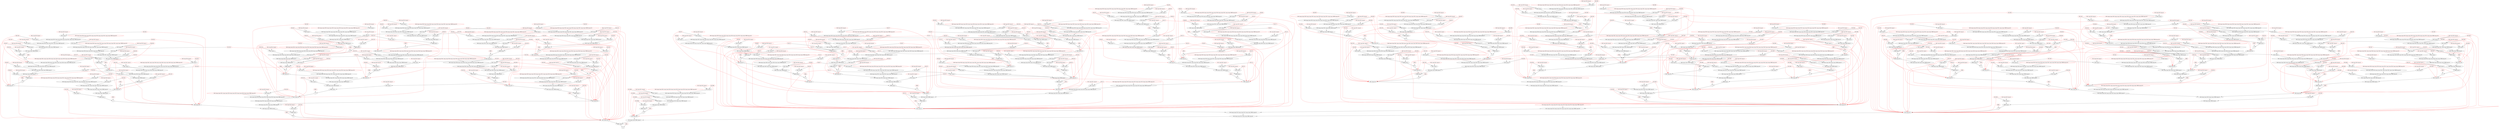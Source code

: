 digraph ArvoreProvaG3 {
1 [color=red, label="[X1v1]1"];
2 [color=red, label="(X1v1 imp (X2v1 imp q))"];
3 [label="(X2v1 imp q)"];
1 -> 3;
2 -> 3;
5 [color=red, label="[X1v1]1"];
6 [color=red, label="(X1v1 imp (X3v1 imp q))"];
7 [label="(X3v1 imp q)"];
5 -> 7;
6 -> 7;
9 [color=red, label="[X2v2]2"];
10 [color=red, label="(X2v2 imp (X3v2 imp q))"];
11 [label="(X3v2 imp q)"];
9 -> 11;
10 -> 11;
13 [color=red, label="[X1v1]1"];
14 [color=red, label="(X1v1 imp (X4v1 imp q))"];
15 [label="(X4v1 imp q)"];
13 -> 15;
14 -> 15;
17 [color=red, label="[X2v2]2"];
18 [color=red, label="(X2v2 imp (X4v2 imp q))"];
19 [label="(X4v2 imp q)"];
17 -> 19;
18 -> 19;
21 [color=red, label="[X3v3]3"];
22 [color=red, label="(X3v3 imp (X4v3 imp q))"];
23 [label="(X4v3 imp q)"];
21 -> 23;
22 -> 23;
25 [color=red, label="[X1v1]1"];
26 [color=red, label="(X1v1 imp (X5v1 imp q))"];
27 [label="(X5v1 imp q)"];
25 -> 27;
26 -> 27;
29 [color=red, label="[X2v2]2"];
30 [color=red, label="(X2v2 imp (X5v2 imp q))"];
31 [label="(X5v2 imp q)"];
29 -> 31;
30 -> 31;
33 [color=red, label="[X3v3]3"];
34 [color=red, label="(X3v3 imp (X5v3 imp q))"];
35 [label="(X5v3 imp q)"];
33 -> 35;
34 -> 35;
37 [color=red, label="[X4v4]4"];
38 [color=red, label="(X4v4 imp (X5v4 imp q))"];
39 [label="(X5v4 imp q)"];
37 -> 39;
38 -> 39;
41 [color=red, label="[X4v4]4"];
42 [color=red, label="(X4v4 imp (X5v5 imp q))"];
43 [label="(X5v5 imp q)"];
41 -> 43;
42 -> 43;
44 [label="(ORX5 imp q)"];
45 -> 44;
27 -> 44;
45 [label="(X5v1 imp q) imp ((ORX5 imp q))"];
45 [label="(X5v1 imp q) imp ((ORX5 imp q))"];
46 -> 45;
39 -> 45;
46 [label="(X5v4 imp q) imp ((X5v1 imp q) imp ((ORX5 imp q)))"];
46 [label="(X5v4 imp q) imp ((X5v1 imp q) imp ((ORX5 imp q)))"];
47 -> 46;
31 -> 46;
47 [label="(X5v2 imp q) imp ((X5v4 imp q) imp ((X5v1 imp q) imp ((ORX5 imp q))))"];
47 [label="(X5v2 imp q) imp ((X5v4 imp q) imp ((X5v1 imp q) imp ((ORX5 imp q))))"];
48 -> 47;
43 -> 47;
48 [label="(X5v5 imp q) imp ((X5v2 imp q) imp ((X5v4 imp q) imp ((X5v1 imp q) imp ((ORX5 imp q)))))"];
48 [label="(X5v5 imp q) imp ((X5v2 imp q) imp ((X5v4 imp q) imp ((X5v1 imp q) imp ((ORX5 imp q)))))"];
49 [color=red, label="(X5v3 imp q) imp ((X5v5 imp q) imp ((X5v2 imp q) imp ((X5v4 imp q) imp ((X5v1 imp q) imp ((ORX5 imp q))))))"];
49 -> 48;
35 -> 48;
50 [color=red, label=ORX5];
51 [label=q];
50 -> 51;
44 -> 51;
52 [label="(X4v4 imp q) 4"];
51 -> 52;
53 [color=red, label="[X3v3]3"];
54 [color=red, label="(X3v3 imp (X4v5 imp q))"];
55 [label="(X4v5 imp q)"];
53 -> 55;
54 -> 55;
56 [label="(ORX4 imp q)"];
57 -> 56;
55 -> 56;
57 [label="(X4v5 imp q) imp ((ORX4 imp q))"];
57 [label="(X4v5 imp q) imp ((ORX4 imp q))"];
58 -> 57;
19 -> 57;
58 [label="(X4v2 imp q) imp ((X4v5 imp q) imp ((ORX4 imp q)))"];
58 [label="(X4v2 imp q) imp ((X4v5 imp q) imp ((ORX4 imp q)))"];
59 -> 58;
52 -> 58;
59 [label="(X4v4 imp q) imp ((X4v2 imp q) imp ((X4v5 imp q) imp ((ORX4 imp q))))"];
59 [label="(X4v4 imp q) imp ((X4v2 imp q) imp ((X4v5 imp q) imp ((ORX4 imp q))))"];
60 -> 59;
15 -> 59;
60 [label="(X4v1 imp q) imp ((X4v4 imp q) imp ((X4v2 imp q) imp ((X4v5 imp q) imp ((ORX4 imp q)))))"];
60 [label="(X4v1 imp q) imp ((X4v4 imp q) imp ((X4v2 imp q) imp ((X4v5 imp q) imp ((ORX4 imp q)))))"];
61 [color=red, label="(X4v3 imp q) imp ((X4v1 imp q) imp ((X4v4 imp q) imp ((X4v2 imp q) imp ((X4v5 imp q) imp ((ORX4 imp q))))))"];
61 -> 60;
23 -> 60;
62 [color=red, label=ORX4];
63 [label=q];
62 -> 63;
56 -> 63;
64 [label="(X3v3 imp q) 3"];
63 -> 64;
65 [color=red, label="[X1v1]1"];
66 [color=red, label="(X1v1 imp (X4v1 imp q))"];
67 [label="(X4v1 imp q)"];
65 -> 67;
66 -> 67;
69 [color=red, label="[X2v2]2"];
70 [color=red, label="(X2v2 imp (X4v2 imp q))"];
71 [label="(X4v2 imp q)"];
69 -> 71;
70 -> 71;
73 [color=red, label="[X1v1]1"];
74 [color=red, label="(X1v1 imp (X5v1 imp q))"];
75 [label="(X5v1 imp q)"];
73 -> 75;
74 -> 75;
77 [color=red, label="[X2v2]2"];
78 [color=red, label="(X2v2 imp (X5v2 imp q))"];
79 [label="(X5v2 imp q)"];
77 -> 79;
78 -> 79;
81 [color=red, label="[X4v3]6"];
82 [color=red, label="(X4v3 imp (X5v3 imp q))"];
83 [label="(X5v3 imp q)"];
81 -> 83;
82 -> 83;
85 [color=red, label="[X3v4]5"];
86 [color=red, label="(X3v4 imp (X5v4 imp q))"];
87 [label="(X5v4 imp q)"];
85 -> 87;
86 -> 87;
89 [color=red, label="[X4v3]6"];
90 [color=red, label="(X4v3 imp (X5v5 imp q))"];
91 [label="(X5v5 imp q)"];
89 -> 91;
90 -> 91;
92 [label="(ORX5 imp q)"];
93 -> 92;
75 -> 92;
93 [label="(X5v1 imp q) imp ((ORX5 imp q))"];
93 [label="(X5v1 imp q) imp ((ORX5 imp q))"];
94 -> 93;
87 -> 93;
94 [label="(X5v4 imp q) imp ((X5v1 imp q) imp ((ORX5 imp q)))"];
94 [label="(X5v4 imp q) imp ((X5v1 imp q) imp ((ORX5 imp q)))"];
95 -> 94;
79 -> 94;
95 [label="(X5v2 imp q) imp ((X5v4 imp q) imp ((X5v1 imp q) imp ((ORX5 imp q))))"];
95 [label="(X5v2 imp q) imp ((X5v4 imp q) imp ((X5v1 imp q) imp ((ORX5 imp q))))"];
96 -> 95;
91 -> 95;
96 [label="(X5v5 imp q) imp ((X5v2 imp q) imp ((X5v4 imp q) imp ((X5v1 imp q) imp ((ORX5 imp q)))))"];
96 [label="(X5v5 imp q) imp ((X5v2 imp q) imp ((X5v4 imp q) imp ((X5v1 imp q) imp ((ORX5 imp q)))))"];
97 [color=red, label="(X5v3 imp q) imp ((X5v5 imp q) imp ((X5v2 imp q) imp ((X5v4 imp q) imp ((X5v1 imp q) imp ((ORX5 imp q))))))"];
97 -> 96;
83 -> 96;
98 [color=red, label=ORX5];
99 [label=q];
98 -> 99;
92 -> 99;
100 [label="(X4v3 imp q) 6"];
99 -> 100;
101 [color=red, label="[X3v4]5"];
102 [color=red, label="(X3v4 imp (X4v4 imp q))"];
103 [label="(X4v4 imp q)"];
101 -> 103;
102 -> 103;
105 [color=red, label="[X3v4]5"];
106 [color=red, label="(X3v4 imp (X4v5 imp q))"];
107 [label="(X4v5 imp q)"];
105 -> 107;
106 -> 107;
108 [label="(ORX4 imp q)"];
109 -> 108;
107 -> 108;
109 [label="(X4v5 imp q) imp ((ORX4 imp q))"];
109 [label="(X4v5 imp q) imp ((ORX4 imp q))"];
110 -> 109;
71 -> 109;
110 [label="(X4v2 imp q) imp ((X4v5 imp q) imp ((ORX4 imp q)))"];
110 [label="(X4v2 imp q) imp ((X4v5 imp q) imp ((ORX4 imp q)))"];
111 -> 110;
103 -> 110;
111 [label="(X4v4 imp q) imp ((X4v2 imp q) imp ((X4v5 imp q) imp ((ORX4 imp q))))"];
111 [label="(X4v4 imp q) imp ((X4v2 imp q) imp ((X4v5 imp q) imp ((ORX4 imp q))))"];
112 -> 111;
67 -> 111;
112 [label="(X4v1 imp q) imp ((X4v4 imp q) imp ((X4v2 imp q) imp ((X4v5 imp q) imp ((ORX4 imp q)))))"];
112 [label="(X4v1 imp q) imp ((X4v4 imp q) imp ((X4v2 imp q) imp ((X4v5 imp q) imp ((ORX4 imp q)))))"];
113 [color=red, label="(X4v3 imp q) imp ((X4v1 imp q) imp ((X4v4 imp q) imp ((X4v2 imp q) imp ((X4v5 imp q) imp ((ORX4 imp q))))))"];
113 -> 112;
100 -> 112;
114 [color=red, label=ORX4];
115 [label=q];
114 -> 115;
108 -> 115;
116 [label="(X3v4 imp q) 5"];
115 -> 116;
117 [color=red, label="[X2v2]2"];
118 [color=red, label="(X2v2 imp (X3v5 imp q))"];
119 [label="(X3v5 imp q)"];
117 -> 119;
118 -> 119;
120 [label="(ORX3 imp q)"];
121 -> 120;
11 -> 120;
121 [label="(X3v2 imp q) imp ((ORX3 imp q))"];
121 [label="(X3v2 imp q) imp ((ORX3 imp q))"];
122 -> 121;
7 -> 121;
122 [label="(X3v1 imp q) imp ((X3v2 imp q) imp ((ORX3 imp q)))"];
122 [label="(X3v1 imp q) imp ((X3v2 imp q) imp ((ORX3 imp q)))"];
123 -> 122;
116 -> 122;
123 [label="(X3v4 imp q) imp ((X3v1 imp q) imp ((X3v2 imp q) imp ((ORX3 imp q))))"];
123 [label="(X3v4 imp q) imp ((X3v1 imp q) imp ((X3v2 imp q) imp ((ORX3 imp q))))"];
124 -> 123;
64 -> 123;
124 [label="(X3v3 imp q) imp ((X3v4 imp q) imp ((X3v1 imp q) imp ((X3v2 imp q) imp ((ORX3 imp q)))))"];
124 [label="(X3v3 imp q) imp ((X3v4 imp q) imp ((X3v1 imp q) imp ((X3v2 imp q) imp ((ORX3 imp q)))))"];
125 [color=red, label="(X3v5 imp q) imp ((X3v3 imp q) imp ((X3v4 imp q) imp ((X3v1 imp q) imp ((X3v2 imp q) imp ((ORX3 imp q))))))"];
125 -> 124;
119 -> 124;
126 [color=red, label=ORX3];
127 [label=q];
126 -> 127;
120 -> 127;
128 [label="(X2v2 imp q) 2"];
127 -> 128;
129 [color=red, label="[X1v1]1"];
130 [color=red, label="(X1v1 imp (X3v1 imp q))"];
131 [label="(X3v1 imp q)"];
129 -> 131;
130 -> 131;
133 [color=red, label="[X1v1]1"];
134 [color=red, label="(X1v1 imp (X4v1 imp q))"];
135 [label="(X4v1 imp q)"];
133 -> 135;
134 -> 135;
137 [color=red, label="[X3v2]8"];
138 [color=red, label="(X3v2 imp (X4v2 imp q))"];
139 [label="(X4v2 imp q)"];
137 -> 139;
138 -> 139;
141 [color=red, label="[X2v3]7"];
142 [color=red, label="(X2v3 imp (X4v3 imp q))"];
143 [label="(X4v3 imp q)"];
141 -> 143;
142 -> 143;
145 [color=red, label="[X1v1]1"];
146 [color=red, label="(X1v1 imp (X5v1 imp q))"];
147 [label="(X5v1 imp q)"];
145 -> 147;
146 -> 147;
149 [color=red, label="[X3v2]8"];
150 [color=red, label="(X3v2 imp (X5v2 imp q))"];
151 [label="(X5v2 imp q)"];
149 -> 151;
150 -> 151;
153 [color=red, label="[X2v3]7"];
154 [color=red, label="(X2v3 imp (X5v3 imp q))"];
155 [label="(X5v3 imp q)"];
153 -> 155;
154 -> 155;
157 [color=red, label="[X4v4]9"];
158 [color=red, label="(X4v4 imp (X5v4 imp q))"];
159 [label="(X5v4 imp q)"];
157 -> 159;
158 -> 159;
161 [color=red, label="[X4v4]9"];
162 [color=red, label="(X4v4 imp (X5v5 imp q))"];
163 [label="(X5v5 imp q)"];
161 -> 163;
162 -> 163;
164 [label="(ORX5 imp q)"];
165 -> 164;
147 -> 164;
165 [label="(X5v1 imp q) imp ((ORX5 imp q))"];
165 [label="(X5v1 imp q) imp ((ORX5 imp q))"];
166 -> 165;
159 -> 165;
166 [label="(X5v4 imp q) imp ((X5v1 imp q) imp ((ORX5 imp q)))"];
166 [label="(X5v4 imp q) imp ((X5v1 imp q) imp ((ORX5 imp q)))"];
167 -> 166;
151 -> 166;
167 [label="(X5v2 imp q) imp ((X5v4 imp q) imp ((X5v1 imp q) imp ((ORX5 imp q))))"];
167 [label="(X5v2 imp q) imp ((X5v4 imp q) imp ((X5v1 imp q) imp ((ORX5 imp q))))"];
168 -> 167;
163 -> 167;
168 [label="(X5v5 imp q) imp ((X5v2 imp q) imp ((X5v4 imp q) imp ((X5v1 imp q) imp ((ORX5 imp q)))))"];
168 [label="(X5v5 imp q) imp ((X5v2 imp q) imp ((X5v4 imp q) imp ((X5v1 imp q) imp ((ORX5 imp q)))))"];
169 [color=red, label="(X5v3 imp q) imp ((X5v5 imp q) imp ((X5v2 imp q) imp ((X5v4 imp q) imp ((X5v1 imp q) imp ((ORX5 imp q))))))"];
169 -> 168;
155 -> 168;
170 [color=red, label=ORX5];
171 [label=q];
170 -> 171;
164 -> 171;
172 [label="(X4v4 imp q) 9"];
171 -> 172;
173 [color=red, label="[X3v2]8"];
174 [color=red, label="(X3v2 imp (X4v5 imp q))"];
175 [label="(X4v5 imp q)"];
173 -> 175;
174 -> 175;
176 [label="(ORX4 imp q)"];
177 -> 176;
175 -> 176;
177 [label="(X4v5 imp q) imp ((ORX4 imp q))"];
177 [label="(X4v5 imp q) imp ((ORX4 imp q))"];
178 -> 177;
139 -> 177;
178 [label="(X4v2 imp q) imp ((X4v5 imp q) imp ((ORX4 imp q)))"];
178 [label="(X4v2 imp q) imp ((X4v5 imp q) imp ((ORX4 imp q)))"];
179 -> 178;
172 -> 178;
179 [label="(X4v4 imp q) imp ((X4v2 imp q) imp ((X4v5 imp q) imp ((ORX4 imp q))))"];
179 [label="(X4v4 imp q) imp ((X4v2 imp q) imp ((X4v5 imp q) imp ((ORX4 imp q))))"];
180 -> 179;
135 -> 179;
180 [label="(X4v1 imp q) imp ((X4v4 imp q) imp ((X4v2 imp q) imp ((X4v5 imp q) imp ((ORX4 imp q)))))"];
180 [label="(X4v1 imp q) imp ((X4v4 imp q) imp ((X4v2 imp q) imp ((X4v5 imp q) imp ((ORX4 imp q)))))"];
181 [color=red, label="(X4v3 imp q) imp ((X4v1 imp q) imp ((X4v4 imp q) imp ((X4v2 imp q) imp ((X4v5 imp q) imp ((ORX4 imp q))))))"];
181 -> 180;
143 -> 180;
182 [color=red, label=ORX4];
183 [label=q];
182 -> 183;
176 -> 183;
184 [label="(X3v2 imp q) 8"];
183 -> 184;
185 [color=red, label="[X2v3]7"];
186 [color=red, label="(X2v3 imp (X3v3 imp q))"];
187 [label="(X3v3 imp q)"];
185 -> 187;
186 -> 187;
189 [color=red, label="[X1v1]1"];
190 [color=red, label="(X1v1 imp (X4v1 imp q))"];
191 [label="(X4v1 imp q)"];
189 -> 191;
190 -> 191;
193 [color=red, label="[X1v1]1"];
194 [color=red, label="(X1v1 imp (X5v1 imp q))"];
195 [label="(X5v1 imp q)"];
193 -> 195;
194 -> 195;
197 [color=red, label="[X4v2]11"];
198 [color=red, label="(X4v2 imp (X5v2 imp q))"];
199 [label="(X5v2 imp q)"];
197 -> 199;
198 -> 199;
201 [color=red, label="[X2v3]7"];
202 [color=red, label="(X2v3 imp (X5v3 imp q))"];
203 [label="(X5v3 imp q)"];
201 -> 203;
202 -> 203;
205 [color=red, label="[X3v4]10"];
206 [color=red, label="(X3v4 imp (X5v4 imp q))"];
207 [label="(X5v4 imp q)"];
205 -> 207;
206 -> 207;
209 [color=red, label="[X4v2]11"];
210 [color=red, label="(X4v2 imp (X5v5 imp q))"];
211 [label="(X5v5 imp q)"];
209 -> 211;
210 -> 211;
212 [label="(ORX5 imp q)"];
213 -> 212;
195 -> 212;
213 [label="(X5v1 imp q) imp ((ORX5 imp q))"];
213 [label="(X5v1 imp q) imp ((ORX5 imp q))"];
214 -> 213;
207 -> 213;
214 [label="(X5v4 imp q) imp ((X5v1 imp q) imp ((ORX5 imp q)))"];
214 [label="(X5v4 imp q) imp ((X5v1 imp q) imp ((ORX5 imp q)))"];
215 -> 214;
199 -> 214;
215 [label="(X5v2 imp q) imp ((X5v4 imp q) imp ((X5v1 imp q) imp ((ORX5 imp q))))"];
215 [label="(X5v2 imp q) imp ((X5v4 imp q) imp ((X5v1 imp q) imp ((ORX5 imp q))))"];
216 -> 215;
211 -> 215;
216 [label="(X5v5 imp q) imp ((X5v2 imp q) imp ((X5v4 imp q) imp ((X5v1 imp q) imp ((ORX5 imp q)))))"];
216 [label="(X5v5 imp q) imp ((X5v2 imp q) imp ((X5v4 imp q) imp ((X5v1 imp q) imp ((ORX5 imp q)))))"];
217 [color=red, label="(X5v3 imp q) imp ((X5v5 imp q) imp ((X5v2 imp q) imp ((X5v4 imp q) imp ((X5v1 imp q) imp ((ORX5 imp q))))))"];
217 -> 216;
203 -> 216;
218 [color=red, label=ORX5];
219 [label=q];
218 -> 219;
212 -> 219;
220 [label="(X4v2 imp q) 11"];
219 -> 220;
221 [color=red, label="[X2v3]7"];
222 [color=red, label="(X2v3 imp (X4v3 imp q))"];
223 [label="(X4v3 imp q)"];
221 -> 223;
222 -> 223;
225 [color=red, label="[X3v4]10"];
226 [color=red, label="(X3v4 imp (X4v4 imp q))"];
227 [label="(X4v4 imp q)"];
225 -> 227;
226 -> 227;
229 [color=red, label="[X3v4]10"];
230 [color=red, label="(X3v4 imp (X4v5 imp q))"];
231 [label="(X4v5 imp q)"];
229 -> 231;
230 -> 231;
232 [label="(ORX4 imp q)"];
233 -> 232;
231 -> 232;
233 [label="(X4v5 imp q) imp ((ORX4 imp q))"];
233 [label="(X4v5 imp q) imp ((ORX4 imp q))"];
234 -> 233;
220 -> 233;
234 [label="(X4v2 imp q) imp ((X4v5 imp q) imp ((ORX4 imp q)))"];
234 [label="(X4v2 imp q) imp ((X4v5 imp q) imp ((ORX4 imp q)))"];
235 -> 234;
227 -> 234;
235 [label="(X4v4 imp q) imp ((X4v2 imp q) imp ((X4v5 imp q) imp ((ORX4 imp q))))"];
235 [label="(X4v4 imp q) imp ((X4v2 imp q) imp ((X4v5 imp q) imp ((ORX4 imp q))))"];
236 -> 235;
191 -> 235;
236 [label="(X4v1 imp q) imp ((X4v4 imp q) imp ((X4v2 imp q) imp ((X4v5 imp q) imp ((ORX4 imp q)))))"];
236 [label="(X4v1 imp q) imp ((X4v4 imp q) imp ((X4v2 imp q) imp ((X4v5 imp q) imp ((ORX4 imp q)))))"];
237 [color=red, label="(X4v3 imp q) imp ((X4v1 imp q) imp ((X4v4 imp q) imp ((X4v2 imp q) imp ((X4v5 imp q) imp ((ORX4 imp q))))))"];
237 -> 236;
223 -> 236;
238 [color=red, label=ORX4];
239 [label=q];
238 -> 239;
232 -> 239;
240 [label="(X3v4 imp q) 10"];
239 -> 240;
241 [color=red, label="[X2v3]7"];
242 [color=red, label="(X2v3 imp (X3v5 imp q))"];
243 [label="(X3v5 imp q)"];
241 -> 243;
242 -> 243;
244 [label="(ORX3 imp q)"];
245 -> 244;
184 -> 244;
245 [label="(X3v2 imp q) imp ((ORX3 imp q))"];
245 [label="(X3v2 imp q) imp ((ORX3 imp q))"];
246 -> 245;
131 -> 245;
246 [label="(X3v1 imp q) imp ((X3v2 imp q) imp ((ORX3 imp q)))"];
246 [label="(X3v1 imp q) imp ((X3v2 imp q) imp ((ORX3 imp q)))"];
247 -> 246;
240 -> 246;
247 [label="(X3v4 imp q) imp ((X3v1 imp q) imp ((X3v2 imp q) imp ((ORX3 imp q))))"];
247 [label="(X3v4 imp q) imp ((X3v1 imp q) imp ((X3v2 imp q) imp ((ORX3 imp q))))"];
248 -> 247;
187 -> 247;
248 [label="(X3v3 imp q) imp ((X3v4 imp q) imp ((X3v1 imp q) imp ((X3v2 imp q) imp ((ORX3 imp q)))))"];
248 [label="(X3v3 imp q) imp ((X3v4 imp q) imp ((X3v1 imp q) imp ((X3v2 imp q) imp ((ORX3 imp q)))))"];
249 [color=red, label="(X3v5 imp q) imp ((X3v3 imp q) imp ((X3v4 imp q) imp ((X3v1 imp q) imp ((X3v2 imp q) imp ((ORX3 imp q))))))"];
249 -> 248;
243 -> 248;
250 [color=red, label=ORX3];
251 [label=q];
250 -> 251;
244 -> 251;
252 [label="(X2v3 imp q) 7"];
251 -> 252;
253 [color=red, label="[X1v1]1"];
254 [color=red, label="(X1v1 imp (X3v1 imp q))"];
255 [label="(X3v1 imp q)"];
253 -> 255;
254 -> 255;
257 [color=red, label="[X1v1]1"];
258 [color=red, label="(X1v1 imp (X4v1 imp q))"];
259 [label="(X4v1 imp q)"];
257 -> 259;
258 -> 259;
261 [color=red, label="[X3v2]13"];
262 [color=red, label="(X3v2 imp (X4v2 imp q))"];
263 [label="(X4v2 imp q)"];
261 -> 263;
262 -> 263;
265 [color=red, label="[X1v1]1"];
266 [color=red, label="(X1v1 imp (X5v1 imp q))"];
267 [label="(X5v1 imp q)"];
265 -> 267;
266 -> 267;
269 [color=red, label="[X3v2]13"];
270 [color=red, label="(X3v2 imp (X5v2 imp q))"];
271 [label="(X5v2 imp q)"];
269 -> 271;
270 -> 271;
273 [color=red, label="[X4v3]14"];
274 [color=red, label="(X4v3 imp (X5v3 imp q))"];
275 [label="(X5v3 imp q)"];
273 -> 275;
274 -> 275;
277 [color=red, label="[X2v4]12"];
278 [color=red, label="(X2v4 imp (X5v4 imp q))"];
279 [label="(X5v4 imp q)"];
277 -> 279;
278 -> 279;
281 [color=red, label="[X4v3]14"];
282 [color=red, label="(X4v3 imp (X5v5 imp q))"];
283 [label="(X5v5 imp q)"];
281 -> 283;
282 -> 283;
284 [label="(ORX5 imp q)"];
285 -> 284;
267 -> 284;
285 [label="(X5v1 imp q) imp ((ORX5 imp q))"];
285 [label="(X5v1 imp q) imp ((ORX5 imp q))"];
286 -> 285;
279 -> 285;
286 [label="(X5v4 imp q) imp ((X5v1 imp q) imp ((ORX5 imp q)))"];
286 [label="(X5v4 imp q) imp ((X5v1 imp q) imp ((ORX5 imp q)))"];
287 -> 286;
271 -> 286;
287 [label="(X5v2 imp q) imp ((X5v4 imp q) imp ((X5v1 imp q) imp ((ORX5 imp q))))"];
287 [label="(X5v2 imp q) imp ((X5v4 imp q) imp ((X5v1 imp q) imp ((ORX5 imp q))))"];
288 -> 287;
283 -> 287;
288 [label="(X5v5 imp q) imp ((X5v2 imp q) imp ((X5v4 imp q) imp ((X5v1 imp q) imp ((ORX5 imp q)))))"];
288 [label="(X5v5 imp q) imp ((X5v2 imp q) imp ((X5v4 imp q) imp ((X5v1 imp q) imp ((ORX5 imp q)))))"];
289 [color=red, label="(X5v3 imp q) imp ((X5v5 imp q) imp ((X5v2 imp q) imp ((X5v4 imp q) imp ((X5v1 imp q) imp ((ORX5 imp q))))))"];
289 -> 288;
275 -> 288;
290 [color=red, label=ORX5];
291 [label=q];
290 -> 291;
284 -> 291;
292 [label="(X4v3 imp q) 14"];
291 -> 292;
293 [color=red, label="[X2v4]12"];
294 [color=red, label="(X2v4 imp (X4v4 imp q))"];
295 [label="(X4v4 imp q)"];
293 -> 295;
294 -> 295;
297 [color=red, label="[X3v2]13"];
298 [color=red, label="(X3v2 imp (X4v5 imp q))"];
299 [label="(X4v5 imp q)"];
297 -> 299;
298 -> 299;
300 [label="(ORX4 imp q)"];
301 -> 300;
299 -> 300;
301 [label="(X4v5 imp q) imp ((ORX4 imp q))"];
301 [label="(X4v5 imp q) imp ((ORX4 imp q))"];
302 -> 301;
263 -> 301;
302 [label="(X4v2 imp q) imp ((X4v5 imp q) imp ((ORX4 imp q)))"];
302 [label="(X4v2 imp q) imp ((X4v5 imp q) imp ((ORX4 imp q)))"];
303 -> 302;
295 -> 302;
303 [label="(X4v4 imp q) imp ((X4v2 imp q) imp ((X4v5 imp q) imp ((ORX4 imp q))))"];
303 [label="(X4v4 imp q) imp ((X4v2 imp q) imp ((X4v5 imp q) imp ((ORX4 imp q))))"];
304 -> 303;
259 -> 303;
304 [label="(X4v1 imp q) imp ((X4v4 imp q) imp ((X4v2 imp q) imp ((X4v5 imp q) imp ((ORX4 imp q)))))"];
304 [label="(X4v1 imp q) imp ((X4v4 imp q) imp ((X4v2 imp q) imp ((X4v5 imp q) imp ((ORX4 imp q)))))"];
305 [color=red, label="(X4v3 imp q) imp ((X4v1 imp q) imp ((X4v4 imp q) imp ((X4v2 imp q) imp ((X4v5 imp q) imp ((ORX4 imp q))))))"];
305 -> 304;
292 -> 304;
306 [color=red, label=ORX4];
307 [label=q];
306 -> 307;
300 -> 307;
308 [label="(X3v2 imp q) 13"];
307 -> 308;
309 [color=red, label="[X1v1]1"];
310 [color=red, label="(X1v1 imp (X4v1 imp q))"];
311 [label="(X4v1 imp q)"];
309 -> 311;
310 -> 311;
313 [color=red, label="[X1v1]1"];
314 [color=red, label="(X1v1 imp (X5v1 imp q))"];
315 [label="(X5v1 imp q)"];
313 -> 315;
314 -> 315;
317 [color=red, label="[X4v2]16"];
318 [color=red, label="(X4v2 imp (X5v2 imp q))"];
319 [label="(X5v2 imp q)"];
317 -> 319;
318 -> 319;
321 [color=red, label="[X3v3]15"];
322 [color=red, label="(X3v3 imp (X5v3 imp q))"];
323 [label="(X5v3 imp q)"];
321 -> 323;
322 -> 323;
325 [color=red, label="[X2v4]12"];
326 [color=red, label="(X2v4 imp (X5v4 imp q))"];
327 [label="(X5v4 imp q)"];
325 -> 327;
326 -> 327;
329 [color=red, label="[X4v2]16"];
330 [color=red, label="(X4v2 imp (X5v5 imp q))"];
331 [label="(X5v5 imp q)"];
329 -> 331;
330 -> 331;
332 [label="(ORX5 imp q)"];
333 -> 332;
315 -> 332;
333 [label="(X5v1 imp q) imp ((ORX5 imp q))"];
333 [label="(X5v1 imp q) imp ((ORX5 imp q))"];
334 -> 333;
327 -> 333;
334 [label="(X5v4 imp q) imp ((X5v1 imp q) imp ((ORX5 imp q)))"];
334 [label="(X5v4 imp q) imp ((X5v1 imp q) imp ((ORX5 imp q)))"];
335 -> 334;
319 -> 334;
335 [label="(X5v2 imp q) imp ((X5v4 imp q) imp ((X5v1 imp q) imp ((ORX5 imp q))))"];
335 [label="(X5v2 imp q) imp ((X5v4 imp q) imp ((X5v1 imp q) imp ((ORX5 imp q))))"];
336 -> 335;
331 -> 335;
336 [label="(X5v5 imp q) imp ((X5v2 imp q) imp ((X5v4 imp q) imp ((X5v1 imp q) imp ((ORX5 imp q)))))"];
336 [label="(X5v5 imp q) imp ((X5v2 imp q) imp ((X5v4 imp q) imp ((X5v1 imp q) imp ((ORX5 imp q)))))"];
337 [color=red, label="(X5v3 imp q) imp ((X5v5 imp q) imp ((X5v2 imp q) imp ((X5v4 imp q) imp ((X5v1 imp q) imp ((ORX5 imp q))))))"];
337 -> 336;
323 -> 336;
338 [color=red, label=ORX5];
339 [label=q];
338 -> 339;
332 -> 339;
340 [label="(X4v2 imp q) 16"];
339 -> 340;
341 [color=red, label="[X3v3]15"];
342 [color=red, label="(X3v3 imp (X4v3 imp q))"];
343 [label="(X4v3 imp q)"];
341 -> 343;
342 -> 343;
345 [color=red, label="[X2v4]12"];
346 [color=red, label="(X2v4 imp (X4v4 imp q))"];
347 [label="(X4v4 imp q)"];
345 -> 347;
346 -> 347;
349 [color=red, label="[X3v3]15"];
350 [color=red, label="(X3v3 imp (X4v5 imp q))"];
351 [label="(X4v5 imp q)"];
349 -> 351;
350 -> 351;
352 [label="(ORX4 imp q)"];
353 -> 352;
351 -> 352;
353 [label="(X4v5 imp q) imp ((ORX4 imp q))"];
353 [label="(X4v5 imp q) imp ((ORX4 imp q))"];
354 -> 353;
340 -> 353;
354 [label="(X4v2 imp q) imp ((X4v5 imp q) imp ((ORX4 imp q)))"];
354 [label="(X4v2 imp q) imp ((X4v5 imp q) imp ((ORX4 imp q)))"];
355 -> 354;
347 -> 354;
355 [label="(X4v4 imp q) imp ((X4v2 imp q) imp ((X4v5 imp q) imp ((ORX4 imp q))))"];
355 [label="(X4v4 imp q) imp ((X4v2 imp q) imp ((X4v5 imp q) imp ((ORX4 imp q))))"];
356 -> 355;
311 -> 355;
356 [label="(X4v1 imp q) imp ((X4v4 imp q) imp ((X4v2 imp q) imp ((X4v5 imp q) imp ((ORX4 imp q)))))"];
356 [label="(X4v1 imp q) imp ((X4v4 imp q) imp ((X4v2 imp q) imp ((X4v5 imp q) imp ((ORX4 imp q)))))"];
357 [color=red, label="(X4v3 imp q) imp ((X4v1 imp q) imp ((X4v4 imp q) imp ((X4v2 imp q) imp ((X4v5 imp q) imp ((ORX4 imp q))))))"];
357 -> 356;
343 -> 356;
358 [color=red, label=ORX4];
359 [label=q];
358 -> 359;
352 -> 359;
360 [label="(X3v3 imp q) 15"];
359 -> 360;
361 [color=red, label="[X2v4]12"];
362 [color=red, label="(X2v4 imp (X3v4 imp q))"];
363 [label="(X3v4 imp q)"];
361 -> 363;
362 -> 363;
365 [color=red, label="[X2v4]12"];
366 [color=red, label="(X2v4 imp (X3v5 imp q))"];
367 [label="(X3v5 imp q)"];
365 -> 367;
366 -> 367;
368 [label="(ORX3 imp q)"];
369 -> 368;
308 -> 368;
369 [label="(X3v2 imp q) imp ((ORX3 imp q))"];
369 [label="(X3v2 imp q) imp ((ORX3 imp q))"];
370 -> 369;
255 -> 369;
370 [label="(X3v1 imp q) imp ((X3v2 imp q) imp ((ORX3 imp q)))"];
370 [label="(X3v1 imp q) imp ((X3v2 imp q) imp ((ORX3 imp q)))"];
371 -> 370;
363 -> 370;
371 [label="(X3v4 imp q) imp ((X3v1 imp q) imp ((X3v2 imp q) imp ((ORX3 imp q))))"];
371 [label="(X3v4 imp q) imp ((X3v1 imp q) imp ((X3v2 imp q) imp ((ORX3 imp q))))"];
372 -> 371;
360 -> 371;
372 [label="(X3v3 imp q) imp ((X3v4 imp q) imp ((X3v1 imp q) imp ((X3v2 imp q) imp ((ORX3 imp q)))))"];
372 [label="(X3v3 imp q) imp ((X3v4 imp q) imp ((X3v1 imp q) imp ((X3v2 imp q) imp ((ORX3 imp q)))))"];
373 [color=red, label="(X3v5 imp q) imp ((X3v3 imp q) imp ((X3v4 imp q) imp ((X3v1 imp q) imp ((X3v2 imp q) imp ((ORX3 imp q))))))"];
373 -> 372;
367 -> 372;
374 [color=red, label=ORX3];
375 [label=q];
374 -> 375;
368 -> 375;
376 [label="(X2v4 imp q) 12"];
375 -> 376;
377 [color=red, label="[X1v1]1"];
378 [color=red, label="(X1v1 imp (X2v5 imp q))"];
379 [label="(X2v5 imp q)"];
377 -> 379;
378 -> 379;
380 [label="(ORX2 imp q)"];
381 -> 380;
379 -> 380;
381 [label="(X2v5 imp q) imp ((ORX2 imp q))"];
381 [label="(X2v5 imp q) imp ((ORX2 imp q))"];
382 -> 381;
252 -> 381;
382 [label="(X2v3 imp q) imp ((X2v5 imp q) imp ((ORX2 imp q)))"];
382 [label="(X2v3 imp q) imp ((X2v5 imp q) imp ((ORX2 imp q)))"];
383 -> 382;
376 -> 382;
383 [label="(X2v4 imp q) imp ((X2v3 imp q) imp ((X2v5 imp q) imp ((ORX2 imp q))))"];
383 [label="(X2v4 imp q) imp ((X2v3 imp q) imp ((X2v5 imp q) imp ((ORX2 imp q))))"];
384 -> 383;
3 -> 383;
384 [label="(X2v1 imp q) imp ((X2v4 imp q) imp ((X2v3 imp q) imp ((X2v5 imp q) imp ((ORX2 imp q)))))"];
384 [label="(X2v1 imp q) imp ((X2v4 imp q) imp ((X2v3 imp q) imp ((X2v5 imp q) imp ((ORX2 imp q)))))"];
385 [color=red, label="(X2v2 imp q) imp ((X2v1 imp q) imp ((X2v4 imp q) imp ((X2v3 imp q) imp ((X2v5 imp q) imp ((ORX2 imp q))))))"];
385 -> 384;
128 -> 384;
386 [color=red, label=ORX2];
387 [label=q];
386 -> 387;
380 -> 387;
388 [label="(X1v1 imp q) 1"];
387 -> 388;
389 [color=red, label="[X2v1]19"];
390 [color=red, label="(X2v1 imp (X3v1 imp q))"];
391 [label="(X3v1 imp q)"];
389 -> 391;
390 -> 391;
393 [color=red, label="[X1v2]18"];
394 [color=red, label="(X1v2 imp (X3v2 imp q))"];
395 [label="(X3v2 imp q)"];
393 -> 395;
394 -> 395;
397 [color=red, label="[X2v1]19"];
398 [color=red, label="(X2v1 imp (X4v1 imp q))"];
399 [label="(X4v1 imp q)"];
397 -> 399;
398 -> 399;
401 [color=red, label="[X1v2]18"];
402 [color=red, label="(X1v2 imp (X4v2 imp q))"];
403 [label="(X4v2 imp q)"];
401 -> 403;
402 -> 403;
405 [color=red, label="[X3v3]20"];
406 [color=red, label="(X3v3 imp (X4v3 imp q))"];
407 [label="(X4v3 imp q)"];
405 -> 407;
406 -> 407;
409 [color=red, label="[X2v1]19"];
410 [color=red, label="(X2v1 imp (X5v1 imp q))"];
411 [label="(X5v1 imp q)"];
409 -> 411;
410 -> 411;
413 [color=red, label="[X1v2]18"];
414 [color=red, label="(X1v2 imp (X5v2 imp q))"];
415 [label="(X5v2 imp q)"];
413 -> 415;
414 -> 415;
417 [color=red, label="[X3v3]20"];
418 [color=red, label="(X3v3 imp (X5v3 imp q))"];
419 [label="(X5v3 imp q)"];
417 -> 419;
418 -> 419;
421 [color=red, label="[X4v4]21"];
422 [color=red, label="(X4v4 imp (X5v4 imp q))"];
423 [label="(X5v4 imp q)"];
421 -> 423;
422 -> 423;
425 [color=red, label="[X4v4]21"];
426 [color=red, label="(X4v4 imp (X5v5 imp q))"];
427 [label="(X5v5 imp q)"];
425 -> 427;
426 -> 427;
428 [label="(ORX5 imp q)"];
429 -> 428;
411 -> 428;
429 [label="(X5v1 imp q) imp ((ORX5 imp q))"];
429 [label="(X5v1 imp q) imp ((ORX5 imp q))"];
430 -> 429;
423 -> 429;
430 [label="(X5v4 imp q) imp ((X5v1 imp q) imp ((ORX5 imp q)))"];
430 [label="(X5v4 imp q) imp ((X5v1 imp q) imp ((ORX5 imp q)))"];
431 -> 430;
415 -> 430;
431 [label="(X5v2 imp q) imp ((X5v4 imp q) imp ((X5v1 imp q) imp ((ORX5 imp q))))"];
431 [label="(X5v2 imp q) imp ((X5v4 imp q) imp ((X5v1 imp q) imp ((ORX5 imp q))))"];
432 -> 431;
427 -> 431;
432 [label="(X5v5 imp q) imp ((X5v2 imp q) imp ((X5v4 imp q) imp ((X5v1 imp q) imp ((ORX5 imp q)))))"];
432 [label="(X5v5 imp q) imp ((X5v2 imp q) imp ((X5v4 imp q) imp ((X5v1 imp q) imp ((ORX5 imp q)))))"];
433 [color=red, label="(X5v3 imp q) imp ((X5v5 imp q) imp ((X5v2 imp q) imp ((X5v4 imp q) imp ((X5v1 imp q) imp ((ORX5 imp q))))))"];
433 -> 432;
419 -> 432;
434 [color=red, label=ORX5];
435 [label=q];
434 -> 435;
428 -> 435;
436 [label="(X4v4 imp q) 21"];
435 -> 436;
437 [color=red, label="[X3v3]20"];
438 [color=red, label="(X3v3 imp (X4v5 imp q))"];
439 [label="(X4v5 imp q)"];
437 -> 439;
438 -> 439;
440 [label="(ORX4 imp q)"];
441 -> 440;
439 -> 440;
441 [label="(X4v5 imp q) imp ((ORX4 imp q))"];
441 [label="(X4v5 imp q) imp ((ORX4 imp q))"];
442 -> 441;
403 -> 441;
442 [label="(X4v2 imp q) imp ((X4v5 imp q) imp ((ORX4 imp q)))"];
442 [label="(X4v2 imp q) imp ((X4v5 imp q) imp ((ORX4 imp q)))"];
443 -> 442;
436 -> 442;
443 [label="(X4v4 imp q) imp ((X4v2 imp q) imp ((X4v5 imp q) imp ((ORX4 imp q))))"];
443 [label="(X4v4 imp q) imp ((X4v2 imp q) imp ((X4v5 imp q) imp ((ORX4 imp q))))"];
444 -> 443;
399 -> 443;
444 [label="(X4v1 imp q) imp ((X4v4 imp q) imp ((X4v2 imp q) imp ((X4v5 imp q) imp ((ORX4 imp q)))))"];
444 [label="(X4v1 imp q) imp ((X4v4 imp q) imp ((X4v2 imp q) imp ((X4v5 imp q) imp ((ORX4 imp q)))))"];
445 [color=red, label="(X4v3 imp q) imp ((X4v1 imp q) imp ((X4v4 imp q) imp ((X4v2 imp q) imp ((X4v5 imp q) imp ((ORX4 imp q))))))"];
445 -> 444;
407 -> 444;
446 [color=red, label=ORX4];
447 [label=q];
446 -> 447;
440 -> 447;
448 [label="(X3v3 imp q) 20"];
447 -> 448;
449 [color=red, label="[X2v1]19"];
450 [color=red, label="(X2v1 imp (X4v1 imp q))"];
451 [label="(X4v1 imp q)"];
449 -> 451;
450 -> 451;
453 [color=red, label="[X1v2]18"];
454 [color=red, label="(X1v2 imp (X4v2 imp q))"];
455 [label="(X4v2 imp q)"];
453 -> 455;
454 -> 455;
457 [color=red, label="[X2v1]19"];
458 [color=red, label="(X2v1 imp (X5v1 imp q))"];
459 [label="(X5v1 imp q)"];
457 -> 459;
458 -> 459;
461 [color=red, label="[X1v2]18"];
462 [color=red, label="(X1v2 imp (X5v2 imp q))"];
463 [label="(X5v2 imp q)"];
461 -> 463;
462 -> 463;
465 [color=red, label="[X4v3]23"];
466 [color=red, label="(X4v3 imp (X5v3 imp q))"];
467 [label="(X5v3 imp q)"];
465 -> 467;
466 -> 467;
469 [color=red, label="[X3v4]22"];
470 [color=red, label="(X3v4 imp (X5v4 imp q))"];
471 [label="(X5v4 imp q)"];
469 -> 471;
470 -> 471;
473 [color=red, label="[X4v3]23"];
474 [color=red, label="(X4v3 imp (X5v5 imp q))"];
475 [label="(X5v5 imp q)"];
473 -> 475;
474 -> 475;
476 [label="(ORX5 imp q)"];
477 -> 476;
459 -> 476;
477 [label="(X5v1 imp q) imp ((ORX5 imp q))"];
477 [label="(X5v1 imp q) imp ((ORX5 imp q))"];
478 -> 477;
471 -> 477;
478 [label="(X5v4 imp q) imp ((X5v1 imp q) imp ((ORX5 imp q)))"];
478 [label="(X5v4 imp q) imp ((X5v1 imp q) imp ((ORX5 imp q)))"];
479 -> 478;
463 -> 478;
479 [label="(X5v2 imp q) imp ((X5v4 imp q) imp ((X5v1 imp q) imp ((ORX5 imp q))))"];
479 [label="(X5v2 imp q) imp ((X5v4 imp q) imp ((X5v1 imp q) imp ((ORX5 imp q))))"];
480 -> 479;
475 -> 479;
480 [label="(X5v5 imp q) imp ((X5v2 imp q) imp ((X5v4 imp q) imp ((X5v1 imp q) imp ((ORX5 imp q)))))"];
480 [label="(X5v5 imp q) imp ((X5v2 imp q) imp ((X5v4 imp q) imp ((X5v1 imp q) imp ((ORX5 imp q)))))"];
481 [color=red, label="(X5v3 imp q) imp ((X5v5 imp q) imp ((X5v2 imp q) imp ((X5v4 imp q) imp ((X5v1 imp q) imp ((ORX5 imp q))))))"];
481 -> 480;
467 -> 480;
482 [color=red, label=ORX5];
483 [label=q];
482 -> 483;
476 -> 483;
484 [label="(X4v3 imp q) 23"];
483 -> 484;
485 [color=red, label="[X3v4]22"];
486 [color=red, label="(X3v4 imp (X4v4 imp q))"];
487 [label="(X4v4 imp q)"];
485 -> 487;
486 -> 487;
489 [color=red, label="[X3v4]22"];
490 [color=red, label="(X3v4 imp (X4v5 imp q))"];
491 [label="(X4v5 imp q)"];
489 -> 491;
490 -> 491;
492 [label="(ORX4 imp q)"];
493 -> 492;
491 -> 492;
493 [label="(X4v5 imp q) imp ((ORX4 imp q))"];
493 [label="(X4v5 imp q) imp ((ORX4 imp q))"];
494 -> 493;
455 -> 493;
494 [label="(X4v2 imp q) imp ((X4v5 imp q) imp ((ORX4 imp q)))"];
494 [label="(X4v2 imp q) imp ((X4v5 imp q) imp ((ORX4 imp q)))"];
495 -> 494;
487 -> 494;
495 [label="(X4v4 imp q) imp ((X4v2 imp q) imp ((X4v5 imp q) imp ((ORX4 imp q))))"];
495 [label="(X4v4 imp q) imp ((X4v2 imp q) imp ((X4v5 imp q) imp ((ORX4 imp q))))"];
496 -> 495;
451 -> 495;
496 [label="(X4v1 imp q) imp ((X4v4 imp q) imp ((X4v2 imp q) imp ((X4v5 imp q) imp ((ORX4 imp q)))))"];
496 [label="(X4v1 imp q) imp ((X4v4 imp q) imp ((X4v2 imp q) imp ((X4v5 imp q) imp ((ORX4 imp q)))))"];
497 [color=red, label="(X4v3 imp q) imp ((X4v1 imp q) imp ((X4v4 imp q) imp ((X4v2 imp q) imp ((X4v5 imp q) imp ((ORX4 imp q))))))"];
497 -> 496;
484 -> 496;
498 [color=red, label=ORX4];
499 [label=q];
498 -> 499;
492 -> 499;
500 [label="(X3v4 imp q) 22"];
499 -> 500;
501 [color=red, label="[X2v1]19"];
502 [color=red, label="(X2v1 imp (X3v5 imp q))"];
503 [label="(X3v5 imp q)"];
501 -> 503;
502 -> 503;
504 [label="(ORX3 imp q)"];
505 -> 504;
395 -> 504;
505 [label="(X3v2 imp q) imp ((ORX3 imp q))"];
505 [label="(X3v2 imp q) imp ((ORX3 imp q))"];
506 -> 505;
391 -> 505;
506 [label="(X3v1 imp q) imp ((X3v2 imp q) imp ((ORX3 imp q)))"];
506 [label="(X3v1 imp q) imp ((X3v2 imp q) imp ((ORX3 imp q)))"];
507 -> 506;
500 -> 506;
507 [label="(X3v4 imp q) imp ((X3v1 imp q) imp ((X3v2 imp q) imp ((ORX3 imp q))))"];
507 [label="(X3v4 imp q) imp ((X3v1 imp q) imp ((X3v2 imp q) imp ((ORX3 imp q))))"];
508 -> 507;
448 -> 507;
508 [label="(X3v3 imp q) imp ((X3v4 imp q) imp ((X3v1 imp q) imp ((X3v2 imp q) imp ((ORX3 imp q)))))"];
508 [label="(X3v3 imp q) imp ((X3v4 imp q) imp ((X3v1 imp q) imp ((X3v2 imp q) imp ((ORX3 imp q)))))"];
509 [color=red, label="(X3v5 imp q) imp ((X3v3 imp q) imp ((X3v4 imp q) imp ((X3v1 imp q) imp ((X3v2 imp q) imp ((ORX3 imp q))))))"];
509 -> 508;
503 -> 508;
510 [color=red, label=ORX3];
511 [label=q];
510 -> 511;
504 -> 511;
512 [label="(X2v1 imp q) 19"];
511 -> 512;
513 [color=red, label="[X1v2]18"];
514 [color=red, label="(X1v2 imp (X2v2 imp q))"];
515 [label="(X2v2 imp q)"];
513 -> 515;
514 -> 515;
517 [color=red, label="[X3v1]25"];
518 [color=red, label="(X3v1 imp (X4v1 imp q))"];
519 [label="(X4v1 imp q)"];
517 -> 519;
518 -> 519;
521 [color=red, label="[X1v2]18"];
522 [color=red, label="(X1v2 imp (X4v2 imp q))"];
523 [label="(X4v2 imp q)"];
521 -> 523;
522 -> 523;
525 [color=red, label="[X2v3]24"];
526 [color=red, label="(X2v3 imp (X4v3 imp q))"];
527 [label="(X4v3 imp q)"];
525 -> 527;
526 -> 527;
529 [color=red, label="[X3v1]25"];
530 [color=red, label="(X3v1 imp (X5v1 imp q))"];
531 [label="(X5v1 imp q)"];
529 -> 531;
530 -> 531;
533 [color=red, label="[X1v2]18"];
534 [color=red, label="(X1v2 imp (X5v2 imp q))"];
535 [label="(X5v2 imp q)"];
533 -> 535;
534 -> 535;
537 [color=red, label="[X2v3]24"];
538 [color=red, label="(X2v3 imp (X5v3 imp q))"];
539 [label="(X5v3 imp q)"];
537 -> 539;
538 -> 539;
541 [color=red, label="[X4v4]26"];
542 [color=red, label="(X4v4 imp (X5v4 imp q))"];
543 [label="(X5v4 imp q)"];
541 -> 543;
542 -> 543;
545 [color=red, label="[X4v4]26"];
546 [color=red, label="(X4v4 imp (X5v5 imp q))"];
547 [label="(X5v5 imp q)"];
545 -> 547;
546 -> 547;
548 [label="(ORX5 imp q)"];
549 -> 548;
531 -> 548;
549 [label="(X5v1 imp q) imp ((ORX5 imp q))"];
549 [label="(X5v1 imp q) imp ((ORX5 imp q))"];
550 -> 549;
543 -> 549;
550 [label="(X5v4 imp q) imp ((X5v1 imp q) imp ((ORX5 imp q)))"];
550 [label="(X5v4 imp q) imp ((X5v1 imp q) imp ((ORX5 imp q)))"];
551 -> 550;
535 -> 550;
551 [label="(X5v2 imp q) imp ((X5v4 imp q) imp ((X5v1 imp q) imp ((ORX5 imp q))))"];
551 [label="(X5v2 imp q) imp ((X5v4 imp q) imp ((X5v1 imp q) imp ((ORX5 imp q))))"];
552 -> 551;
547 -> 551;
552 [label="(X5v5 imp q) imp ((X5v2 imp q) imp ((X5v4 imp q) imp ((X5v1 imp q) imp ((ORX5 imp q)))))"];
552 [label="(X5v5 imp q) imp ((X5v2 imp q) imp ((X5v4 imp q) imp ((X5v1 imp q) imp ((ORX5 imp q)))))"];
553 [color=red, label="(X5v3 imp q) imp ((X5v5 imp q) imp ((X5v2 imp q) imp ((X5v4 imp q) imp ((X5v1 imp q) imp ((ORX5 imp q))))))"];
553 -> 552;
539 -> 552;
554 [color=red, label=ORX5];
555 [label=q];
554 -> 555;
548 -> 555;
556 [label="(X4v4 imp q) 26"];
555 -> 556;
557 [color=red, label="[X3v1]25"];
558 [color=red, label="(X3v1 imp (X4v5 imp q))"];
559 [label="(X4v5 imp q)"];
557 -> 559;
558 -> 559;
560 [label="(ORX4 imp q)"];
561 -> 560;
559 -> 560;
561 [label="(X4v5 imp q) imp ((ORX4 imp q))"];
561 [label="(X4v5 imp q) imp ((ORX4 imp q))"];
562 -> 561;
523 -> 561;
562 [label="(X4v2 imp q) imp ((X4v5 imp q) imp ((ORX4 imp q)))"];
562 [label="(X4v2 imp q) imp ((X4v5 imp q) imp ((ORX4 imp q)))"];
563 -> 562;
556 -> 562;
563 [label="(X4v4 imp q) imp ((X4v2 imp q) imp ((X4v5 imp q) imp ((ORX4 imp q))))"];
563 [label="(X4v4 imp q) imp ((X4v2 imp q) imp ((X4v5 imp q) imp ((ORX4 imp q))))"];
564 -> 563;
519 -> 563;
564 [label="(X4v1 imp q) imp ((X4v4 imp q) imp ((X4v2 imp q) imp ((X4v5 imp q) imp ((ORX4 imp q)))))"];
564 [label="(X4v1 imp q) imp ((X4v4 imp q) imp ((X4v2 imp q) imp ((X4v5 imp q) imp ((ORX4 imp q)))))"];
565 [color=red, label="(X4v3 imp q) imp ((X4v1 imp q) imp ((X4v4 imp q) imp ((X4v2 imp q) imp ((X4v5 imp q) imp ((ORX4 imp q))))))"];
565 -> 564;
527 -> 564;
566 [color=red, label=ORX4];
567 [label=q];
566 -> 567;
560 -> 567;
568 [label="(X3v1 imp q) 25"];
567 -> 568;
569 [color=red, label="[X1v2]18"];
570 [color=red, label="(X1v2 imp (X3v2 imp q))"];
571 [label="(X3v2 imp q)"];
569 -> 571;
570 -> 571;
573 [color=red, label="[X2v3]24"];
574 [color=red, label="(X2v3 imp (X3v3 imp q))"];
575 [label="(X3v3 imp q)"];
573 -> 575;
574 -> 575;
577 [color=red, label="[X4v1]28"];
578 [color=red, label="(X4v1 imp (X5v1 imp q))"];
579 [label="(X5v1 imp q)"];
577 -> 579;
578 -> 579;
581 [color=red, label="[X1v2]18"];
582 [color=red, label="(X1v2 imp (X5v2 imp q))"];
583 [label="(X5v2 imp q)"];
581 -> 583;
582 -> 583;
585 [color=red, label="[X2v3]24"];
586 [color=red, label="(X2v3 imp (X5v3 imp q))"];
587 [label="(X5v3 imp q)"];
585 -> 587;
586 -> 587;
589 [color=red, label="[X3v4]27"];
590 [color=red, label="(X3v4 imp (X5v4 imp q))"];
591 [label="(X5v4 imp q)"];
589 -> 591;
590 -> 591;
593 [color=red, label="[X4v1]28"];
594 [color=red, label="(X4v1 imp (X5v5 imp q))"];
595 [label="(X5v5 imp q)"];
593 -> 595;
594 -> 595;
596 [label="(ORX5 imp q)"];
597 -> 596;
579 -> 596;
597 [label="(X5v1 imp q) imp ((ORX5 imp q))"];
597 [label="(X5v1 imp q) imp ((ORX5 imp q))"];
598 -> 597;
591 -> 597;
598 [label="(X5v4 imp q) imp ((X5v1 imp q) imp ((ORX5 imp q)))"];
598 [label="(X5v4 imp q) imp ((X5v1 imp q) imp ((ORX5 imp q)))"];
599 -> 598;
583 -> 598;
599 [label="(X5v2 imp q) imp ((X5v4 imp q) imp ((X5v1 imp q) imp ((ORX5 imp q))))"];
599 [label="(X5v2 imp q) imp ((X5v4 imp q) imp ((X5v1 imp q) imp ((ORX5 imp q))))"];
600 -> 599;
595 -> 599;
600 [label="(X5v5 imp q) imp ((X5v2 imp q) imp ((X5v4 imp q) imp ((X5v1 imp q) imp ((ORX5 imp q)))))"];
600 [label="(X5v5 imp q) imp ((X5v2 imp q) imp ((X5v4 imp q) imp ((X5v1 imp q) imp ((ORX5 imp q)))))"];
601 [color=red, label="(X5v3 imp q) imp ((X5v5 imp q) imp ((X5v2 imp q) imp ((X5v4 imp q) imp ((X5v1 imp q) imp ((ORX5 imp q))))))"];
601 -> 600;
587 -> 600;
602 [color=red, label=ORX5];
603 [label=q];
602 -> 603;
596 -> 603;
604 [label="(X4v1 imp q) 28"];
603 -> 604;
605 [color=red, label="[X1v2]18"];
606 [color=red, label="(X1v2 imp (X4v2 imp q))"];
607 [label="(X4v2 imp q)"];
605 -> 607;
606 -> 607;
609 [color=red, label="[X2v3]24"];
610 [color=red, label="(X2v3 imp (X4v3 imp q))"];
611 [label="(X4v3 imp q)"];
609 -> 611;
610 -> 611;
613 [color=red, label="[X3v4]27"];
614 [color=red, label="(X3v4 imp (X4v4 imp q))"];
615 [label="(X4v4 imp q)"];
613 -> 615;
614 -> 615;
617 [color=red, label="[X3v4]27"];
618 [color=red, label="(X3v4 imp (X4v5 imp q))"];
619 [label="(X4v5 imp q)"];
617 -> 619;
618 -> 619;
620 [label="(ORX4 imp q)"];
621 -> 620;
619 -> 620;
621 [label="(X4v5 imp q) imp ((ORX4 imp q))"];
621 [label="(X4v5 imp q) imp ((ORX4 imp q))"];
622 -> 621;
607 -> 621;
622 [label="(X4v2 imp q) imp ((X4v5 imp q) imp ((ORX4 imp q)))"];
622 [label="(X4v2 imp q) imp ((X4v5 imp q) imp ((ORX4 imp q)))"];
623 -> 622;
615 -> 622;
623 [label="(X4v4 imp q) imp ((X4v2 imp q) imp ((X4v5 imp q) imp ((ORX4 imp q))))"];
623 [label="(X4v4 imp q) imp ((X4v2 imp q) imp ((X4v5 imp q) imp ((ORX4 imp q))))"];
624 -> 623;
604 -> 623;
624 [label="(X4v1 imp q) imp ((X4v4 imp q) imp ((X4v2 imp q) imp ((X4v5 imp q) imp ((ORX4 imp q)))))"];
624 [label="(X4v1 imp q) imp ((X4v4 imp q) imp ((X4v2 imp q) imp ((X4v5 imp q) imp ((ORX4 imp q)))))"];
625 [color=red, label="(X4v3 imp q) imp ((X4v1 imp q) imp ((X4v4 imp q) imp ((X4v2 imp q) imp ((X4v5 imp q) imp ((ORX4 imp q))))))"];
625 -> 624;
611 -> 624;
626 [color=red, label=ORX4];
627 [label=q];
626 -> 627;
620 -> 627;
628 [label="(X3v4 imp q) 27"];
627 -> 628;
629 [color=red, label="[X2v3]24"];
630 [color=red, label="(X2v3 imp (X3v5 imp q))"];
631 [label="(X3v5 imp q)"];
629 -> 631;
630 -> 631;
632 [label="(ORX3 imp q)"];
633 -> 632;
571 -> 632;
633 [label="(X3v2 imp q) imp ((ORX3 imp q))"];
633 [label="(X3v2 imp q) imp ((ORX3 imp q))"];
634 -> 633;
568 -> 633;
634 [label="(X3v1 imp q) imp ((X3v2 imp q) imp ((ORX3 imp q)))"];
634 [label="(X3v1 imp q) imp ((X3v2 imp q) imp ((ORX3 imp q)))"];
635 -> 634;
628 -> 634;
635 [label="(X3v4 imp q) imp ((X3v1 imp q) imp ((X3v2 imp q) imp ((ORX3 imp q))))"];
635 [label="(X3v4 imp q) imp ((X3v1 imp q) imp ((X3v2 imp q) imp ((ORX3 imp q))))"];
636 -> 635;
575 -> 635;
636 [label="(X3v3 imp q) imp ((X3v4 imp q) imp ((X3v1 imp q) imp ((X3v2 imp q) imp ((ORX3 imp q)))))"];
636 [label="(X3v3 imp q) imp ((X3v4 imp q) imp ((X3v1 imp q) imp ((X3v2 imp q) imp ((ORX3 imp q)))))"];
637 [color=red, label="(X3v5 imp q) imp ((X3v3 imp q) imp ((X3v4 imp q) imp ((X3v1 imp q) imp ((X3v2 imp q) imp ((ORX3 imp q))))))"];
637 -> 636;
631 -> 636;
638 [color=red, label=ORX3];
639 [label=q];
638 -> 639;
632 -> 639;
640 [label="(X2v3 imp q) 24"];
639 -> 640;
641 [color=red, label="[X3v1]30"];
642 [color=red, label="(X3v1 imp (X4v1 imp q))"];
643 [label="(X4v1 imp q)"];
641 -> 643;
642 -> 643;
645 [color=red, label="[X1v2]18"];
646 [color=red, label="(X1v2 imp (X4v2 imp q))"];
647 [label="(X4v2 imp q)"];
645 -> 647;
646 -> 647;
649 [color=red, label="[X3v1]30"];
650 [color=red, label="(X3v1 imp (X5v1 imp q))"];
651 [label="(X5v1 imp q)"];
649 -> 651;
650 -> 651;
653 [color=red, label="[X1v2]18"];
654 [color=red, label="(X1v2 imp (X5v2 imp q))"];
655 [label="(X5v2 imp q)"];
653 -> 655;
654 -> 655;
657 [color=red, label="[X4v3]31"];
658 [color=red, label="(X4v3 imp (X5v3 imp q))"];
659 [label="(X5v3 imp q)"];
657 -> 659;
658 -> 659;
661 [color=red, label="[X2v4]29"];
662 [color=red, label="(X2v4 imp (X5v4 imp q))"];
663 [label="(X5v4 imp q)"];
661 -> 663;
662 -> 663;
665 [color=red, label="[X4v3]31"];
666 [color=red, label="(X4v3 imp (X5v5 imp q))"];
667 [label="(X5v5 imp q)"];
665 -> 667;
666 -> 667;
668 [label="(ORX5 imp q)"];
669 -> 668;
651 -> 668;
669 [label="(X5v1 imp q) imp ((ORX5 imp q))"];
669 [label="(X5v1 imp q) imp ((ORX5 imp q))"];
670 -> 669;
663 -> 669;
670 [label="(X5v4 imp q) imp ((X5v1 imp q) imp ((ORX5 imp q)))"];
670 [label="(X5v4 imp q) imp ((X5v1 imp q) imp ((ORX5 imp q)))"];
671 -> 670;
655 -> 670;
671 [label="(X5v2 imp q) imp ((X5v4 imp q) imp ((X5v1 imp q) imp ((ORX5 imp q))))"];
671 [label="(X5v2 imp q) imp ((X5v4 imp q) imp ((X5v1 imp q) imp ((ORX5 imp q))))"];
672 -> 671;
667 -> 671;
672 [label="(X5v5 imp q) imp ((X5v2 imp q) imp ((X5v4 imp q) imp ((X5v1 imp q) imp ((ORX5 imp q)))))"];
672 [label="(X5v5 imp q) imp ((X5v2 imp q) imp ((X5v4 imp q) imp ((X5v1 imp q) imp ((ORX5 imp q)))))"];
673 [color=red, label="(X5v3 imp q) imp ((X5v5 imp q) imp ((X5v2 imp q) imp ((X5v4 imp q) imp ((X5v1 imp q) imp ((ORX5 imp q))))))"];
673 -> 672;
659 -> 672;
674 [color=red, label=ORX5];
675 [label=q];
674 -> 675;
668 -> 675;
676 [label="(X4v3 imp q) 31"];
675 -> 676;
677 [color=red, label="[X2v4]29"];
678 [color=red, label="(X2v4 imp (X4v4 imp q))"];
679 [label="(X4v4 imp q)"];
677 -> 679;
678 -> 679;
681 [color=red, label="[X3v1]30"];
682 [color=red, label="(X3v1 imp (X4v5 imp q))"];
683 [label="(X4v5 imp q)"];
681 -> 683;
682 -> 683;
684 [label="(ORX4 imp q)"];
685 -> 684;
683 -> 684;
685 [label="(X4v5 imp q) imp ((ORX4 imp q))"];
685 [label="(X4v5 imp q) imp ((ORX4 imp q))"];
686 -> 685;
647 -> 685;
686 [label="(X4v2 imp q) imp ((X4v5 imp q) imp ((ORX4 imp q)))"];
686 [label="(X4v2 imp q) imp ((X4v5 imp q) imp ((ORX4 imp q)))"];
687 -> 686;
679 -> 686;
687 [label="(X4v4 imp q) imp ((X4v2 imp q) imp ((X4v5 imp q) imp ((ORX4 imp q))))"];
687 [label="(X4v4 imp q) imp ((X4v2 imp q) imp ((X4v5 imp q) imp ((ORX4 imp q))))"];
688 -> 687;
643 -> 687;
688 [label="(X4v1 imp q) imp ((X4v4 imp q) imp ((X4v2 imp q) imp ((X4v5 imp q) imp ((ORX4 imp q)))))"];
688 [label="(X4v1 imp q) imp ((X4v4 imp q) imp ((X4v2 imp q) imp ((X4v5 imp q) imp ((ORX4 imp q)))))"];
689 [color=red, label="(X4v3 imp q) imp ((X4v1 imp q) imp ((X4v4 imp q) imp ((X4v2 imp q) imp ((X4v5 imp q) imp ((ORX4 imp q))))))"];
689 -> 688;
676 -> 688;
690 [color=red, label=ORX4];
691 [label=q];
690 -> 691;
684 -> 691;
692 [label="(X3v1 imp q) 30"];
691 -> 692;
693 [color=red, label="[X1v2]18"];
694 [color=red, label="(X1v2 imp (X3v2 imp q))"];
695 [label="(X3v2 imp q)"];
693 -> 695;
694 -> 695;
697 [color=red, label="[X4v1]33"];
698 [color=red, label="(X4v1 imp (X5v1 imp q))"];
699 [label="(X5v1 imp q)"];
697 -> 699;
698 -> 699;
701 [color=red, label="[X1v2]18"];
702 [color=red, label="(X1v2 imp (X5v2 imp q))"];
703 [label="(X5v2 imp q)"];
701 -> 703;
702 -> 703;
705 [color=red, label="[X3v3]32"];
706 [color=red, label="(X3v3 imp (X5v3 imp q))"];
707 [label="(X5v3 imp q)"];
705 -> 707;
706 -> 707;
709 [color=red, label="[X2v4]29"];
710 [color=red, label="(X2v4 imp (X5v4 imp q))"];
711 [label="(X5v4 imp q)"];
709 -> 711;
710 -> 711;
713 [color=red, label="[X4v1]33"];
714 [color=red, label="(X4v1 imp (X5v5 imp q))"];
715 [label="(X5v5 imp q)"];
713 -> 715;
714 -> 715;
716 [label="(ORX5 imp q)"];
717 -> 716;
699 -> 716;
717 [label="(X5v1 imp q) imp ((ORX5 imp q))"];
717 [label="(X5v1 imp q) imp ((ORX5 imp q))"];
718 -> 717;
711 -> 717;
718 [label="(X5v4 imp q) imp ((X5v1 imp q) imp ((ORX5 imp q)))"];
718 [label="(X5v4 imp q) imp ((X5v1 imp q) imp ((ORX5 imp q)))"];
719 -> 718;
703 -> 718;
719 [label="(X5v2 imp q) imp ((X5v4 imp q) imp ((X5v1 imp q) imp ((ORX5 imp q))))"];
719 [label="(X5v2 imp q) imp ((X5v4 imp q) imp ((X5v1 imp q) imp ((ORX5 imp q))))"];
720 -> 719;
715 -> 719;
720 [label="(X5v5 imp q) imp ((X5v2 imp q) imp ((X5v4 imp q) imp ((X5v1 imp q) imp ((ORX5 imp q)))))"];
720 [label="(X5v5 imp q) imp ((X5v2 imp q) imp ((X5v4 imp q) imp ((X5v1 imp q) imp ((ORX5 imp q)))))"];
721 [color=red, label="(X5v3 imp q) imp ((X5v5 imp q) imp ((X5v2 imp q) imp ((X5v4 imp q) imp ((X5v1 imp q) imp ((ORX5 imp q))))))"];
721 -> 720;
707 -> 720;
722 [color=red, label=ORX5];
723 [label=q];
722 -> 723;
716 -> 723;
724 [label="(X4v1 imp q) 33"];
723 -> 724;
725 [color=red, label="[X1v2]18"];
726 [color=red, label="(X1v2 imp (X4v2 imp q))"];
727 [label="(X4v2 imp q)"];
725 -> 727;
726 -> 727;
729 [color=red, label="[X3v3]32"];
730 [color=red, label="(X3v3 imp (X4v3 imp q))"];
731 [label="(X4v3 imp q)"];
729 -> 731;
730 -> 731;
733 [color=red, label="[X2v4]29"];
734 [color=red, label="(X2v4 imp (X4v4 imp q))"];
735 [label="(X4v4 imp q)"];
733 -> 735;
734 -> 735;
737 [color=red, label="[X3v3]32"];
738 [color=red, label="(X3v3 imp (X4v5 imp q))"];
739 [label="(X4v5 imp q)"];
737 -> 739;
738 -> 739;
740 [label="(ORX4 imp q)"];
741 -> 740;
739 -> 740;
741 [label="(X4v5 imp q) imp ((ORX4 imp q))"];
741 [label="(X4v5 imp q) imp ((ORX4 imp q))"];
742 -> 741;
727 -> 741;
742 [label="(X4v2 imp q) imp ((X4v5 imp q) imp ((ORX4 imp q)))"];
742 [label="(X4v2 imp q) imp ((X4v5 imp q) imp ((ORX4 imp q)))"];
743 -> 742;
735 -> 742;
743 [label="(X4v4 imp q) imp ((X4v2 imp q) imp ((X4v5 imp q) imp ((ORX4 imp q))))"];
743 [label="(X4v4 imp q) imp ((X4v2 imp q) imp ((X4v5 imp q) imp ((ORX4 imp q))))"];
744 -> 743;
724 -> 743;
744 [label="(X4v1 imp q) imp ((X4v4 imp q) imp ((X4v2 imp q) imp ((X4v5 imp q) imp ((ORX4 imp q)))))"];
744 [label="(X4v1 imp q) imp ((X4v4 imp q) imp ((X4v2 imp q) imp ((X4v5 imp q) imp ((ORX4 imp q)))))"];
745 [color=red, label="(X4v3 imp q) imp ((X4v1 imp q) imp ((X4v4 imp q) imp ((X4v2 imp q) imp ((X4v5 imp q) imp ((ORX4 imp q))))))"];
745 -> 744;
731 -> 744;
746 [color=red, label=ORX4];
747 [label=q];
746 -> 747;
740 -> 747;
748 [label="(X3v3 imp q) 32"];
747 -> 748;
749 [color=red, label="[X2v4]29"];
750 [color=red, label="(X2v4 imp (X3v4 imp q))"];
751 [label="(X3v4 imp q)"];
749 -> 751;
750 -> 751;
753 [color=red, label="[X2v4]29"];
754 [color=red, label="(X2v4 imp (X3v5 imp q))"];
755 [label="(X3v5 imp q)"];
753 -> 755;
754 -> 755;
756 [label="(ORX3 imp q)"];
757 -> 756;
695 -> 756;
757 [label="(X3v2 imp q) imp ((ORX3 imp q))"];
757 [label="(X3v2 imp q) imp ((ORX3 imp q))"];
758 -> 757;
692 -> 757;
758 [label="(X3v1 imp q) imp ((X3v2 imp q) imp ((ORX3 imp q)))"];
758 [label="(X3v1 imp q) imp ((X3v2 imp q) imp ((ORX3 imp q)))"];
759 -> 758;
751 -> 758;
759 [label="(X3v4 imp q) imp ((X3v1 imp q) imp ((X3v2 imp q) imp ((ORX3 imp q))))"];
759 [label="(X3v4 imp q) imp ((X3v1 imp q) imp ((X3v2 imp q) imp ((ORX3 imp q))))"];
760 -> 759;
748 -> 759;
760 [label="(X3v3 imp q) imp ((X3v4 imp q) imp ((X3v1 imp q) imp ((X3v2 imp q) imp ((ORX3 imp q)))))"];
760 [label="(X3v3 imp q) imp ((X3v4 imp q) imp ((X3v1 imp q) imp ((X3v2 imp q) imp ((ORX3 imp q)))))"];
761 [color=red, label="(X3v5 imp q) imp ((X3v3 imp q) imp ((X3v4 imp q) imp ((X3v1 imp q) imp ((X3v2 imp q) imp ((ORX3 imp q))))))"];
761 -> 760;
755 -> 760;
762 [color=red, label=ORX3];
763 [label=q];
762 -> 763;
756 -> 763;
764 [label="(X2v4 imp q) 29"];
763 -> 764;
765 [color=red, label="[X1v2]18"];
766 [color=red, label="(X1v2 imp (X2v5 imp q))"];
767 [label="(X2v5 imp q)"];
765 -> 767;
766 -> 767;
768 [label="(ORX2 imp q)"];
769 -> 768;
767 -> 768;
769 [label="(X2v5 imp q) imp ((ORX2 imp q))"];
769 [label="(X2v5 imp q) imp ((ORX2 imp q))"];
770 -> 769;
640 -> 769;
770 [label="(X2v3 imp q) imp ((X2v5 imp q) imp ((ORX2 imp q)))"];
770 [label="(X2v3 imp q) imp ((X2v5 imp q) imp ((ORX2 imp q)))"];
771 -> 770;
764 -> 770;
771 [label="(X2v4 imp q) imp ((X2v3 imp q) imp ((X2v5 imp q) imp ((ORX2 imp q))))"];
771 [label="(X2v4 imp q) imp ((X2v3 imp q) imp ((X2v5 imp q) imp ((ORX2 imp q))))"];
772 -> 771;
512 -> 771;
772 [label="(X2v1 imp q) imp ((X2v4 imp q) imp ((X2v3 imp q) imp ((X2v5 imp q) imp ((ORX2 imp q)))))"];
772 [label="(X2v1 imp q) imp ((X2v4 imp q) imp ((X2v3 imp q) imp ((X2v5 imp q) imp ((ORX2 imp q)))))"];
773 [color=red, label="(X2v2 imp q) imp ((X2v1 imp q) imp ((X2v4 imp q) imp ((X2v3 imp q) imp ((X2v5 imp q) imp ((ORX2 imp q))))))"];
773 -> 772;
515 -> 772;
774 [color=red, label=ORX2];
775 [label=q];
774 -> 775;
768 -> 775;
776 [label="(X1v2 imp q) 18"];
775 -> 776;
777 [color=red, label="[X2v1]36"];
778 [color=red, label="(X2v1 imp (X3v1 imp q))"];
779 [label="(X3v1 imp q)"];
777 -> 779;
778 -> 779;
781 [color=red, label="[X2v1]36"];
782 [color=red, label="(X2v1 imp (X4v1 imp q))"];
783 [label="(X4v1 imp q)"];
781 -> 783;
782 -> 783;
785 [color=red, label="[X3v2]37"];
786 [color=red, label="(X3v2 imp (X4v2 imp q))"];
787 [label="(X4v2 imp q)"];
785 -> 787;
786 -> 787;
789 [color=red, label="[X1v3]35"];
790 [color=red, label="(X1v3 imp (X4v3 imp q))"];
791 [label="(X4v3 imp q)"];
789 -> 791;
790 -> 791;
793 [color=red, label="[X2v1]36"];
794 [color=red, label="(X2v1 imp (X5v1 imp q))"];
795 [label="(X5v1 imp q)"];
793 -> 795;
794 -> 795;
797 [color=red, label="[X3v2]37"];
798 [color=red, label="(X3v2 imp (X5v2 imp q))"];
799 [label="(X5v2 imp q)"];
797 -> 799;
798 -> 799;
801 [color=red, label="[X1v3]35"];
802 [color=red, label="(X1v3 imp (X5v3 imp q))"];
803 [label="(X5v3 imp q)"];
801 -> 803;
802 -> 803;
805 [color=red, label="[X4v4]38"];
806 [color=red, label="(X4v4 imp (X5v4 imp q))"];
807 [label="(X5v4 imp q)"];
805 -> 807;
806 -> 807;
809 [color=red, label="[X4v4]38"];
810 [color=red, label="(X4v4 imp (X5v5 imp q))"];
811 [label="(X5v5 imp q)"];
809 -> 811;
810 -> 811;
812 [label="(ORX5 imp q)"];
813 -> 812;
795 -> 812;
813 [label="(X5v1 imp q) imp ((ORX5 imp q))"];
813 [label="(X5v1 imp q) imp ((ORX5 imp q))"];
814 -> 813;
807 -> 813;
814 [label="(X5v4 imp q) imp ((X5v1 imp q) imp ((ORX5 imp q)))"];
814 [label="(X5v4 imp q) imp ((X5v1 imp q) imp ((ORX5 imp q)))"];
815 -> 814;
799 -> 814;
815 [label="(X5v2 imp q) imp ((X5v4 imp q) imp ((X5v1 imp q) imp ((ORX5 imp q))))"];
815 [label="(X5v2 imp q) imp ((X5v4 imp q) imp ((X5v1 imp q) imp ((ORX5 imp q))))"];
816 -> 815;
811 -> 815;
816 [label="(X5v5 imp q) imp ((X5v2 imp q) imp ((X5v4 imp q) imp ((X5v1 imp q) imp ((ORX5 imp q)))))"];
816 [label="(X5v5 imp q) imp ((X5v2 imp q) imp ((X5v4 imp q) imp ((X5v1 imp q) imp ((ORX5 imp q)))))"];
817 [color=red, label="(X5v3 imp q) imp ((X5v5 imp q) imp ((X5v2 imp q) imp ((X5v4 imp q) imp ((X5v1 imp q) imp ((ORX5 imp q))))))"];
817 -> 816;
803 -> 816;
818 [color=red, label=ORX5];
819 [label=q];
818 -> 819;
812 -> 819;
820 [label="(X4v4 imp q) 38"];
819 -> 820;
821 [color=red, label="[X3v2]37"];
822 [color=red, label="(X3v2 imp (X4v5 imp q))"];
823 [label="(X4v5 imp q)"];
821 -> 823;
822 -> 823;
824 [label="(ORX4 imp q)"];
825 -> 824;
823 -> 824;
825 [label="(X4v5 imp q) imp ((ORX4 imp q))"];
825 [label="(X4v5 imp q) imp ((ORX4 imp q))"];
826 -> 825;
787 -> 825;
826 [label="(X4v2 imp q) imp ((X4v5 imp q) imp ((ORX4 imp q)))"];
826 [label="(X4v2 imp q) imp ((X4v5 imp q) imp ((ORX4 imp q)))"];
827 -> 826;
820 -> 826;
827 [label="(X4v4 imp q) imp ((X4v2 imp q) imp ((X4v5 imp q) imp ((ORX4 imp q))))"];
827 [label="(X4v4 imp q) imp ((X4v2 imp q) imp ((X4v5 imp q) imp ((ORX4 imp q))))"];
828 -> 827;
783 -> 827;
828 [label="(X4v1 imp q) imp ((X4v4 imp q) imp ((X4v2 imp q) imp ((X4v5 imp q) imp ((ORX4 imp q)))))"];
828 [label="(X4v1 imp q) imp ((X4v4 imp q) imp ((X4v2 imp q) imp ((X4v5 imp q) imp ((ORX4 imp q)))))"];
829 [color=red, label="(X4v3 imp q) imp ((X4v1 imp q) imp ((X4v4 imp q) imp ((X4v2 imp q) imp ((X4v5 imp q) imp ((ORX4 imp q))))))"];
829 -> 828;
791 -> 828;
830 [color=red, label=ORX4];
831 [label=q];
830 -> 831;
824 -> 831;
832 [label="(X3v2 imp q) 37"];
831 -> 832;
833 [color=red, label="[X1v3]35"];
834 [color=red, label="(X1v3 imp (X3v3 imp q))"];
835 [label="(X3v3 imp q)"];
833 -> 835;
834 -> 835;
837 [color=red, label="[X2v1]36"];
838 [color=red, label="(X2v1 imp (X4v1 imp q))"];
839 [label="(X4v1 imp q)"];
837 -> 839;
838 -> 839;
841 [color=red, label="[X2v1]36"];
842 [color=red, label="(X2v1 imp (X5v1 imp q))"];
843 [label="(X5v1 imp q)"];
841 -> 843;
842 -> 843;
845 [color=red, label="[X4v2]40"];
846 [color=red, label="(X4v2 imp (X5v2 imp q))"];
847 [label="(X5v2 imp q)"];
845 -> 847;
846 -> 847;
849 [color=red, label="[X1v3]35"];
850 [color=red, label="(X1v3 imp (X5v3 imp q))"];
851 [label="(X5v3 imp q)"];
849 -> 851;
850 -> 851;
853 [color=red, label="[X3v4]39"];
854 [color=red, label="(X3v4 imp (X5v4 imp q))"];
855 [label="(X5v4 imp q)"];
853 -> 855;
854 -> 855;
857 [color=red, label="[X4v2]40"];
858 [color=red, label="(X4v2 imp (X5v5 imp q))"];
859 [label="(X5v5 imp q)"];
857 -> 859;
858 -> 859;
860 [label="(ORX5 imp q)"];
861 -> 860;
843 -> 860;
861 [label="(X5v1 imp q) imp ((ORX5 imp q))"];
861 [label="(X5v1 imp q) imp ((ORX5 imp q))"];
862 -> 861;
855 -> 861;
862 [label="(X5v4 imp q) imp ((X5v1 imp q) imp ((ORX5 imp q)))"];
862 [label="(X5v4 imp q) imp ((X5v1 imp q) imp ((ORX5 imp q)))"];
863 -> 862;
847 -> 862;
863 [label="(X5v2 imp q) imp ((X5v4 imp q) imp ((X5v1 imp q) imp ((ORX5 imp q))))"];
863 [label="(X5v2 imp q) imp ((X5v4 imp q) imp ((X5v1 imp q) imp ((ORX5 imp q))))"];
864 -> 863;
859 -> 863;
864 [label="(X5v5 imp q) imp ((X5v2 imp q) imp ((X5v4 imp q) imp ((X5v1 imp q) imp ((ORX5 imp q)))))"];
864 [label="(X5v5 imp q) imp ((X5v2 imp q) imp ((X5v4 imp q) imp ((X5v1 imp q) imp ((ORX5 imp q)))))"];
865 [color=red, label="(X5v3 imp q) imp ((X5v5 imp q) imp ((X5v2 imp q) imp ((X5v4 imp q) imp ((X5v1 imp q) imp ((ORX5 imp q))))))"];
865 -> 864;
851 -> 864;
866 [color=red, label=ORX5];
867 [label=q];
866 -> 867;
860 -> 867;
868 [label="(X4v2 imp q) 40"];
867 -> 868;
869 [color=red, label="[X1v3]35"];
870 [color=red, label="(X1v3 imp (X4v3 imp q))"];
871 [label="(X4v3 imp q)"];
869 -> 871;
870 -> 871;
873 [color=red, label="[X3v4]39"];
874 [color=red, label="(X3v4 imp (X4v4 imp q))"];
875 [label="(X4v4 imp q)"];
873 -> 875;
874 -> 875;
877 [color=red, label="[X3v4]39"];
878 [color=red, label="(X3v4 imp (X4v5 imp q))"];
879 [label="(X4v5 imp q)"];
877 -> 879;
878 -> 879;
880 [label="(ORX4 imp q)"];
881 -> 880;
879 -> 880;
881 [label="(X4v5 imp q) imp ((ORX4 imp q))"];
881 [label="(X4v5 imp q) imp ((ORX4 imp q))"];
882 -> 881;
868 -> 881;
882 [label="(X4v2 imp q) imp ((X4v5 imp q) imp ((ORX4 imp q)))"];
882 [label="(X4v2 imp q) imp ((X4v5 imp q) imp ((ORX4 imp q)))"];
883 -> 882;
875 -> 882;
883 [label="(X4v4 imp q) imp ((X4v2 imp q) imp ((X4v5 imp q) imp ((ORX4 imp q))))"];
883 [label="(X4v4 imp q) imp ((X4v2 imp q) imp ((X4v5 imp q) imp ((ORX4 imp q))))"];
884 -> 883;
839 -> 883;
884 [label="(X4v1 imp q) imp ((X4v4 imp q) imp ((X4v2 imp q) imp ((X4v5 imp q) imp ((ORX4 imp q)))))"];
884 [label="(X4v1 imp q) imp ((X4v4 imp q) imp ((X4v2 imp q) imp ((X4v5 imp q) imp ((ORX4 imp q)))))"];
885 [color=red, label="(X4v3 imp q) imp ((X4v1 imp q) imp ((X4v4 imp q) imp ((X4v2 imp q) imp ((X4v5 imp q) imp ((ORX4 imp q))))))"];
885 -> 884;
871 -> 884;
886 [color=red, label=ORX4];
887 [label=q];
886 -> 887;
880 -> 887;
888 [label="(X3v4 imp q) 39"];
887 -> 888;
889 [color=red, label="[X2v1]36"];
890 [color=red, label="(X2v1 imp (X3v5 imp q))"];
891 [label="(X3v5 imp q)"];
889 -> 891;
890 -> 891;
892 [label="(ORX3 imp q)"];
893 -> 892;
832 -> 892;
893 [label="(X3v2 imp q) imp ((ORX3 imp q))"];
893 [label="(X3v2 imp q) imp ((ORX3 imp q))"];
894 -> 893;
779 -> 893;
894 [label="(X3v1 imp q) imp ((X3v2 imp q) imp ((ORX3 imp q)))"];
894 [label="(X3v1 imp q) imp ((X3v2 imp q) imp ((ORX3 imp q)))"];
895 -> 894;
888 -> 894;
895 [label="(X3v4 imp q) imp ((X3v1 imp q) imp ((X3v2 imp q) imp ((ORX3 imp q))))"];
895 [label="(X3v4 imp q) imp ((X3v1 imp q) imp ((X3v2 imp q) imp ((ORX3 imp q))))"];
896 -> 895;
835 -> 895;
896 [label="(X3v3 imp q) imp ((X3v4 imp q) imp ((X3v1 imp q) imp ((X3v2 imp q) imp ((ORX3 imp q)))))"];
896 [label="(X3v3 imp q) imp ((X3v4 imp q) imp ((X3v1 imp q) imp ((X3v2 imp q) imp ((ORX3 imp q)))))"];
897 [color=red, label="(X3v5 imp q) imp ((X3v3 imp q) imp ((X3v4 imp q) imp ((X3v1 imp q) imp ((X3v2 imp q) imp ((ORX3 imp q))))))"];
897 -> 896;
891 -> 896;
898 [color=red, label=ORX3];
899 [label=q];
898 -> 899;
892 -> 899;
900 [label="(X2v1 imp q) 36"];
899 -> 900;
901 [color=red, label="[X3v1]42"];
902 [color=red, label="(X3v1 imp (X4v1 imp q))"];
903 [label="(X4v1 imp q)"];
901 -> 903;
902 -> 903;
905 [color=red, label="[X2v2]41"];
906 [color=red, label="(X2v2 imp (X4v2 imp q))"];
907 [label="(X4v2 imp q)"];
905 -> 907;
906 -> 907;
909 [color=red, label="[X1v3]35"];
910 [color=red, label="(X1v3 imp (X4v3 imp q))"];
911 [label="(X4v3 imp q)"];
909 -> 911;
910 -> 911;
913 [color=red, label="[X3v1]42"];
914 [color=red, label="(X3v1 imp (X5v1 imp q))"];
915 [label="(X5v1 imp q)"];
913 -> 915;
914 -> 915;
917 [color=red, label="[X2v2]41"];
918 [color=red, label="(X2v2 imp (X5v2 imp q))"];
919 [label="(X5v2 imp q)"];
917 -> 919;
918 -> 919;
921 [color=red, label="[X1v3]35"];
922 [color=red, label="(X1v3 imp (X5v3 imp q))"];
923 [label="(X5v3 imp q)"];
921 -> 923;
922 -> 923;
925 [color=red, label="[X4v4]43"];
926 [color=red, label="(X4v4 imp (X5v4 imp q))"];
927 [label="(X5v4 imp q)"];
925 -> 927;
926 -> 927;
929 [color=red, label="[X4v4]43"];
930 [color=red, label="(X4v4 imp (X5v5 imp q))"];
931 [label="(X5v5 imp q)"];
929 -> 931;
930 -> 931;
932 [label="(ORX5 imp q)"];
933 -> 932;
915 -> 932;
933 [label="(X5v1 imp q) imp ((ORX5 imp q))"];
933 [label="(X5v1 imp q) imp ((ORX5 imp q))"];
934 -> 933;
927 -> 933;
934 [label="(X5v4 imp q) imp ((X5v1 imp q) imp ((ORX5 imp q)))"];
934 [label="(X5v4 imp q) imp ((X5v1 imp q) imp ((ORX5 imp q)))"];
935 -> 934;
919 -> 934;
935 [label="(X5v2 imp q) imp ((X5v4 imp q) imp ((X5v1 imp q) imp ((ORX5 imp q))))"];
935 [label="(X5v2 imp q) imp ((X5v4 imp q) imp ((X5v1 imp q) imp ((ORX5 imp q))))"];
936 -> 935;
931 -> 935;
936 [label="(X5v5 imp q) imp ((X5v2 imp q) imp ((X5v4 imp q) imp ((X5v1 imp q) imp ((ORX5 imp q)))))"];
936 [label="(X5v5 imp q) imp ((X5v2 imp q) imp ((X5v4 imp q) imp ((X5v1 imp q) imp ((ORX5 imp q)))))"];
937 [color=red, label="(X5v3 imp q) imp ((X5v5 imp q) imp ((X5v2 imp q) imp ((X5v4 imp q) imp ((X5v1 imp q) imp ((ORX5 imp q))))))"];
937 -> 936;
923 -> 936;
938 [color=red, label=ORX5];
939 [label=q];
938 -> 939;
932 -> 939;
940 [label="(X4v4 imp q) 43"];
939 -> 940;
941 [color=red, label="[X3v1]42"];
942 [color=red, label="(X3v1 imp (X4v5 imp q))"];
943 [label="(X4v5 imp q)"];
941 -> 943;
942 -> 943;
944 [label="(ORX4 imp q)"];
945 -> 944;
943 -> 944;
945 [label="(X4v5 imp q) imp ((ORX4 imp q))"];
945 [label="(X4v5 imp q) imp ((ORX4 imp q))"];
946 -> 945;
907 -> 945;
946 [label="(X4v2 imp q) imp ((X4v5 imp q) imp ((ORX4 imp q)))"];
946 [label="(X4v2 imp q) imp ((X4v5 imp q) imp ((ORX4 imp q)))"];
947 -> 946;
940 -> 946;
947 [label="(X4v4 imp q) imp ((X4v2 imp q) imp ((X4v5 imp q) imp ((ORX4 imp q))))"];
947 [label="(X4v4 imp q) imp ((X4v2 imp q) imp ((X4v5 imp q) imp ((ORX4 imp q))))"];
948 -> 947;
903 -> 947;
948 [label="(X4v1 imp q) imp ((X4v4 imp q) imp ((X4v2 imp q) imp ((X4v5 imp q) imp ((ORX4 imp q)))))"];
948 [label="(X4v1 imp q) imp ((X4v4 imp q) imp ((X4v2 imp q) imp ((X4v5 imp q) imp ((ORX4 imp q)))))"];
949 [color=red, label="(X4v3 imp q) imp ((X4v1 imp q) imp ((X4v4 imp q) imp ((X4v2 imp q) imp ((X4v5 imp q) imp ((ORX4 imp q))))))"];
949 -> 948;
911 -> 948;
950 [color=red, label=ORX4];
951 [label=q];
950 -> 951;
944 -> 951;
952 [label="(X3v1 imp q) 42"];
951 -> 952;
953 [color=red, label="[X2v2]41"];
954 [color=red, label="(X2v2 imp (X3v2 imp q))"];
955 [label="(X3v2 imp q)"];
953 -> 955;
954 -> 955;
957 [color=red, label="[X1v3]35"];
958 [color=red, label="(X1v3 imp (X3v3 imp q))"];
959 [label="(X3v3 imp q)"];
957 -> 959;
958 -> 959;
961 [color=red, label="[X4v1]45"];
962 [color=red, label="(X4v1 imp (X5v1 imp q))"];
963 [label="(X5v1 imp q)"];
961 -> 963;
962 -> 963;
965 [color=red, label="[X2v2]41"];
966 [color=red, label="(X2v2 imp (X5v2 imp q))"];
967 [label="(X5v2 imp q)"];
965 -> 967;
966 -> 967;
969 [color=red, label="[X1v3]35"];
970 [color=red, label="(X1v3 imp (X5v3 imp q))"];
971 [label="(X5v3 imp q)"];
969 -> 971;
970 -> 971;
973 [color=red, label="[X3v4]44"];
974 [color=red, label="(X3v4 imp (X5v4 imp q))"];
975 [label="(X5v4 imp q)"];
973 -> 975;
974 -> 975;
977 [color=red, label="[X4v1]45"];
978 [color=red, label="(X4v1 imp (X5v5 imp q))"];
979 [label="(X5v5 imp q)"];
977 -> 979;
978 -> 979;
980 [label="(ORX5 imp q)"];
981 -> 980;
963 -> 980;
981 [label="(X5v1 imp q) imp ((ORX5 imp q))"];
981 [label="(X5v1 imp q) imp ((ORX5 imp q))"];
982 -> 981;
975 -> 981;
982 [label="(X5v4 imp q) imp ((X5v1 imp q) imp ((ORX5 imp q)))"];
982 [label="(X5v4 imp q) imp ((X5v1 imp q) imp ((ORX5 imp q)))"];
983 -> 982;
967 -> 982;
983 [label="(X5v2 imp q) imp ((X5v4 imp q) imp ((X5v1 imp q) imp ((ORX5 imp q))))"];
983 [label="(X5v2 imp q) imp ((X5v4 imp q) imp ((X5v1 imp q) imp ((ORX5 imp q))))"];
984 -> 983;
979 -> 983;
984 [label="(X5v5 imp q) imp ((X5v2 imp q) imp ((X5v4 imp q) imp ((X5v1 imp q) imp ((ORX5 imp q)))))"];
984 [label="(X5v5 imp q) imp ((X5v2 imp q) imp ((X5v4 imp q) imp ((X5v1 imp q) imp ((ORX5 imp q)))))"];
985 [color=red, label="(X5v3 imp q) imp ((X5v5 imp q) imp ((X5v2 imp q) imp ((X5v4 imp q) imp ((X5v1 imp q) imp ((ORX5 imp q))))))"];
985 -> 984;
971 -> 984;
986 [color=red, label=ORX5];
987 [label=q];
986 -> 987;
980 -> 987;
988 [label="(X4v1 imp q) 45"];
987 -> 988;
989 [color=red, label="[X2v2]41"];
990 [color=red, label="(X2v2 imp (X4v2 imp q))"];
991 [label="(X4v2 imp q)"];
989 -> 991;
990 -> 991;
993 [color=red, label="[X1v3]35"];
994 [color=red, label="(X1v3 imp (X4v3 imp q))"];
995 [label="(X4v3 imp q)"];
993 -> 995;
994 -> 995;
997 [color=red, label="[X3v4]44"];
998 [color=red, label="(X3v4 imp (X4v4 imp q))"];
999 [label="(X4v4 imp q)"];
997 -> 999;
998 -> 999;
1001 [color=red, label="[X3v4]44"];
1002 [color=red, label="(X3v4 imp (X4v5 imp q))"];
1003 [label="(X4v5 imp q)"];
1001 -> 1003;
1002 -> 1003;
1004 [label="(ORX4 imp q)"];
1005 -> 1004;
1003 -> 1004;
1005 [label="(X4v5 imp q) imp ((ORX4 imp q))"];
1005 [label="(X4v5 imp q) imp ((ORX4 imp q))"];
1006 -> 1005;
991 -> 1005;
1006 [label="(X4v2 imp q) imp ((X4v5 imp q) imp ((ORX4 imp q)))"];
1006 [label="(X4v2 imp q) imp ((X4v5 imp q) imp ((ORX4 imp q)))"];
1007 -> 1006;
999 -> 1006;
1007 [label="(X4v4 imp q) imp ((X4v2 imp q) imp ((X4v5 imp q) imp ((ORX4 imp q))))"];
1007 [label="(X4v4 imp q) imp ((X4v2 imp q) imp ((X4v5 imp q) imp ((ORX4 imp q))))"];
1008 -> 1007;
988 -> 1007;
1008 [label="(X4v1 imp q) imp ((X4v4 imp q) imp ((X4v2 imp q) imp ((X4v5 imp q) imp ((ORX4 imp q)))))"];
1008 [label="(X4v1 imp q) imp ((X4v4 imp q) imp ((X4v2 imp q) imp ((X4v5 imp q) imp ((ORX4 imp q)))))"];
1009 [color=red, label="(X4v3 imp q) imp ((X4v1 imp q) imp ((X4v4 imp q) imp ((X4v2 imp q) imp ((X4v5 imp q) imp ((ORX4 imp q))))))"];
1009 -> 1008;
995 -> 1008;
1010 [color=red, label=ORX4];
1011 [label=q];
1010 -> 1011;
1004 -> 1011;
1012 [label="(X3v4 imp q) 44"];
1011 -> 1012;
1013 [color=red, label="[X2v2]41"];
1014 [color=red, label="(X2v2 imp (X3v5 imp q))"];
1015 [label="(X3v5 imp q)"];
1013 -> 1015;
1014 -> 1015;
1016 [label="(ORX3 imp q)"];
1017 -> 1016;
955 -> 1016;
1017 [label="(X3v2 imp q) imp ((ORX3 imp q))"];
1017 [label="(X3v2 imp q) imp ((ORX3 imp q))"];
1018 -> 1017;
952 -> 1017;
1018 [label="(X3v1 imp q) imp ((X3v2 imp q) imp ((ORX3 imp q)))"];
1018 [label="(X3v1 imp q) imp ((X3v2 imp q) imp ((ORX3 imp q)))"];
1019 -> 1018;
1012 -> 1018;
1019 [label="(X3v4 imp q) imp ((X3v1 imp q) imp ((X3v2 imp q) imp ((ORX3 imp q))))"];
1019 [label="(X3v4 imp q) imp ((X3v1 imp q) imp ((X3v2 imp q) imp ((ORX3 imp q))))"];
1020 -> 1019;
959 -> 1019;
1020 [label="(X3v3 imp q) imp ((X3v4 imp q) imp ((X3v1 imp q) imp ((X3v2 imp q) imp ((ORX3 imp q)))))"];
1020 [label="(X3v3 imp q) imp ((X3v4 imp q) imp ((X3v1 imp q) imp ((X3v2 imp q) imp ((ORX3 imp q)))))"];
1021 [color=red, label="(X3v5 imp q) imp ((X3v3 imp q) imp ((X3v4 imp q) imp ((X3v1 imp q) imp ((X3v2 imp q) imp ((ORX3 imp q))))))"];
1021 -> 1020;
1015 -> 1020;
1022 [color=red, label=ORX3];
1023 [label=q];
1022 -> 1023;
1016 -> 1023;
1024 [label="(X2v2 imp q) 41"];
1023 -> 1024;
1025 [color=red, label="[X1v3]35"];
1026 [color=red, label="(X1v3 imp (X2v3 imp q))"];
1027 [label="(X2v3 imp q)"];
1025 -> 1027;
1026 -> 1027;
1029 [color=red, label="[X3v1]47"];
1030 [color=red, label="(X3v1 imp (X4v1 imp q))"];
1031 [label="(X4v1 imp q)"];
1029 -> 1031;
1030 -> 1031;
1033 [color=red, label="[X3v1]47"];
1034 [color=red, label="(X3v1 imp (X5v1 imp q))"];
1035 [label="(X5v1 imp q)"];
1033 -> 1035;
1034 -> 1035;
1037 [color=red, label="[X4v2]48"];
1038 [color=red, label="(X4v2 imp (X5v2 imp q))"];
1039 [label="(X5v2 imp q)"];
1037 -> 1039;
1038 -> 1039;
1041 [color=red, label="[X1v3]35"];
1042 [color=red, label="(X1v3 imp (X5v3 imp q))"];
1043 [label="(X5v3 imp q)"];
1041 -> 1043;
1042 -> 1043;
1045 [color=red, label="[X2v4]46"];
1046 [color=red, label="(X2v4 imp (X5v4 imp q))"];
1047 [label="(X5v4 imp q)"];
1045 -> 1047;
1046 -> 1047;
1049 [color=red, label="[X4v2]48"];
1050 [color=red, label="(X4v2 imp (X5v5 imp q))"];
1051 [label="(X5v5 imp q)"];
1049 -> 1051;
1050 -> 1051;
1052 [label="(ORX5 imp q)"];
1053 -> 1052;
1035 -> 1052;
1053 [label="(X5v1 imp q) imp ((ORX5 imp q))"];
1053 [label="(X5v1 imp q) imp ((ORX5 imp q))"];
1054 -> 1053;
1047 -> 1053;
1054 [label="(X5v4 imp q) imp ((X5v1 imp q) imp ((ORX5 imp q)))"];
1054 [label="(X5v4 imp q) imp ((X5v1 imp q) imp ((ORX5 imp q)))"];
1055 -> 1054;
1039 -> 1054;
1055 [label="(X5v2 imp q) imp ((X5v4 imp q) imp ((X5v1 imp q) imp ((ORX5 imp q))))"];
1055 [label="(X5v2 imp q) imp ((X5v4 imp q) imp ((X5v1 imp q) imp ((ORX5 imp q))))"];
1056 -> 1055;
1051 -> 1055;
1056 [label="(X5v5 imp q) imp ((X5v2 imp q) imp ((X5v4 imp q) imp ((X5v1 imp q) imp ((ORX5 imp q)))))"];
1056 [label="(X5v5 imp q) imp ((X5v2 imp q) imp ((X5v4 imp q) imp ((X5v1 imp q) imp ((ORX5 imp q)))))"];
1057 [color=red, label="(X5v3 imp q) imp ((X5v5 imp q) imp ((X5v2 imp q) imp ((X5v4 imp q) imp ((X5v1 imp q) imp ((ORX5 imp q))))))"];
1057 -> 1056;
1043 -> 1056;
1058 [color=red, label=ORX5];
1059 [label=q];
1058 -> 1059;
1052 -> 1059;
1060 [label="(X4v2 imp q) 48"];
1059 -> 1060;
1061 [color=red, label="[X1v3]35"];
1062 [color=red, label="(X1v3 imp (X4v3 imp q))"];
1063 [label="(X4v3 imp q)"];
1061 -> 1063;
1062 -> 1063;
1065 [color=red, label="[X2v4]46"];
1066 [color=red, label="(X2v4 imp (X4v4 imp q))"];
1067 [label="(X4v4 imp q)"];
1065 -> 1067;
1066 -> 1067;
1069 [color=red, label="[X3v1]47"];
1070 [color=red, label="(X3v1 imp (X4v5 imp q))"];
1071 [label="(X4v5 imp q)"];
1069 -> 1071;
1070 -> 1071;
1072 [label="(ORX4 imp q)"];
1073 -> 1072;
1071 -> 1072;
1073 [label="(X4v5 imp q) imp ((ORX4 imp q))"];
1073 [label="(X4v5 imp q) imp ((ORX4 imp q))"];
1074 -> 1073;
1060 -> 1073;
1074 [label="(X4v2 imp q) imp ((X4v5 imp q) imp ((ORX4 imp q)))"];
1074 [label="(X4v2 imp q) imp ((X4v5 imp q) imp ((ORX4 imp q)))"];
1075 -> 1074;
1067 -> 1074;
1075 [label="(X4v4 imp q) imp ((X4v2 imp q) imp ((X4v5 imp q) imp ((ORX4 imp q))))"];
1075 [label="(X4v4 imp q) imp ((X4v2 imp q) imp ((X4v5 imp q) imp ((ORX4 imp q))))"];
1076 -> 1075;
1031 -> 1075;
1076 [label="(X4v1 imp q) imp ((X4v4 imp q) imp ((X4v2 imp q) imp ((X4v5 imp q) imp ((ORX4 imp q)))))"];
1076 [label="(X4v1 imp q) imp ((X4v4 imp q) imp ((X4v2 imp q) imp ((X4v5 imp q) imp ((ORX4 imp q)))))"];
1077 [color=red, label="(X4v3 imp q) imp ((X4v1 imp q) imp ((X4v4 imp q) imp ((X4v2 imp q) imp ((X4v5 imp q) imp ((ORX4 imp q))))))"];
1077 -> 1076;
1063 -> 1076;
1078 [color=red, label=ORX4];
1079 [label=q];
1078 -> 1079;
1072 -> 1079;
1080 [label="(X3v1 imp q) 47"];
1079 -> 1080;
1081 [color=red, label="[X4v1]50"];
1082 [color=red, label="(X4v1 imp (X5v1 imp q))"];
1083 [label="(X5v1 imp q)"];
1081 -> 1083;
1082 -> 1083;
1085 [color=red, label="[X3v2]49"];
1086 [color=red, label="(X3v2 imp (X5v2 imp q))"];
1087 [label="(X5v2 imp q)"];
1085 -> 1087;
1086 -> 1087;
1089 [color=red, label="[X1v3]35"];
1090 [color=red, label="(X1v3 imp (X5v3 imp q))"];
1091 [label="(X5v3 imp q)"];
1089 -> 1091;
1090 -> 1091;
1093 [color=red, label="[X2v4]46"];
1094 [color=red, label="(X2v4 imp (X5v4 imp q))"];
1095 [label="(X5v4 imp q)"];
1093 -> 1095;
1094 -> 1095;
1097 [color=red, label="[X4v1]50"];
1098 [color=red, label="(X4v1 imp (X5v5 imp q))"];
1099 [label="(X5v5 imp q)"];
1097 -> 1099;
1098 -> 1099;
1100 [label="(ORX5 imp q)"];
1101 -> 1100;
1083 -> 1100;
1101 [label="(X5v1 imp q) imp ((ORX5 imp q))"];
1101 [label="(X5v1 imp q) imp ((ORX5 imp q))"];
1102 -> 1101;
1095 -> 1101;
1102 [label="(X5v4 imp q) imp ((X5v1 imp q) imp ((ORX5 imp q)))"];
1102 [label="(X5v4 imp q) imp ((X5v1 imp q) imp ((ORX5 imp q)))"];
1103 -> 1102;
1087 -> 1102;
1103 [label="(X5v2 imp q) imp ((X5v4 imp q) imp ((X5v1 imp q) imp ((ORX5 imp q))))"];
1103 [label="(X5v2 imp q) imp ((X5v4 imp q) imp ((X5v1 imp q) imp ((ORX5 imp q))))"];
1104 -> 1103;
1099 -> 1103;
1104 [label="(X5v5 imp q) imp ((X5v2 imp q) imp ((X5v4 imp q) imp ((X5v1 imp q) imp ((ORX5 imp q)))))"];
1104 [label="(X5v5 imp q) imp ((X5v2 imp q) imp ((X5v4 imp q) imp ((X5v1 imp q) imp ((ORX5 imp q)))))"];
1105 [color=red, label="(X5v3 imp q) imp ((X5v5 imp q) imp ((X5v2 imp q) imp ((X5v4 imp q) imp ((X5v1 imp q) imp ((ORX5 imp q))))))"];
1105 -> 1104;
1091 -> 1104;
1106 [color=red, label=ORX5];
1107 [label=q];
1106 -> 1107;
1100 -> 1107;
1108 [label="(X4v1 imp q) 50"];
1107 -> 1108;
1109 [color=red, label="[X3v2]49"];
1110 [color=red, label="(X3v2 imp (X4v2 imp q))"];
1111 [label="(X4v2 imp q)"];
1109 -> 1111;
1110 -> 1111;
1113 [color=red, label="[X1v3]35"];
1114 [color=red, label="(X1v3 imp (X4v3 imp q))"];
1115 [label="(X4v3 imp q)"];
1113 -> 1115;
1114 -> 1115;
1117 [color=red, label="[X2v4]46"];
1118 [color=red, label="(X2v4 imp (X4v4 imp q))"];
1119 [label="(X4v4 imp q)"];
1117 -> 1119;
1118 -> 1119;
1121 [color=red, label="[X3v2]49"];
1122 [color=red, label="(X3v2 imp (X4v5 imp q))"];
1123 [label="(X4v5 imp q)"];
1121 -> 1123;
1122 -> 1123;
1124 [label="(ORX4 imp q)"];
1125 -> 1124;
1123 -> 1124;
1125 [label="(X4v5 imp q) imp ((ORX4 imp q))"];
1125 [label="(X4v5 imp q) imp ((ORX4 imp q))"];
1126 -> 1125;
1111 -> 1125;
1126 [label="(X4v2 imp q) imp ((X4v5 imp q) imp ((ORX4 imp q)))"];
1126 [label="(X4v2 imp q) imp ((X4v5 imp q) imp ((ORX4 imp q)))"];
1127 -> 1126;
1119 -> 1126;
1127 [label="(X4v4 imp q) imp ((X4v2 imp q) imp ((X4v5 imp q) imp ((ORX4 imp q))))"];
1127 [label="(X4v4 imp q) imp ((X4v2 imp q) imp ((X4v5 imp q) imp ((ORX4 imp q))))"];
1128 -> 1127;
1108 -> 1127;
1128 [label="(X4v1 imp q) imp ((X4v4 imp q) imp ((X4v2 imp q) imp ((X4v5 imp q) imp ((ORX4 imp q)))))"];
1128 [label="(X4v1 imp q) imp ((X4v4 imp q) imp ((X4v2 imp q) imp ((X4v5 imp q) imp ((ORX4 imp q)))))"];
1129 [color=red, label="(X4v3 imp q) imp ((X4v1 imp q) imp ((X4v4 imp q) imp ((X4v2 imp q) imp ((X4v5 imp q) imp ((ORX4 imp q))))))"];
1129 -> 1128;
1115 -> 1128;
1130 [color=red, label=ORX4];
1131 [label=q];
1130 -> 1131;
1124 -> 1131;
1132 [label="(X3v2 imp q) 49"];
1131 -> 1132;
1133 [color=red, label="[X1v3]35"];
1134 [color=red, label="(X1v3 imp (X3v3 imp q))"];
1135 [label="(X3v3 imp q)"];
1133 -> 1135;
1134 -> 1135;
1137 [color=red, label="[X2v4]46"];
1138 [color=red, label="(X2v4 imp (X3v4 imp q))"];
1139 [label="(X3v4 imp q)"];
1137 -> 1139;
1138 -> 1139;
1141 [color=red, label="[X2v4]46"];
1142 [color=red, label="(X2v4 imp (X3v5 imp q))"];
1143 [label="(X3v5 imp q)"];
1141 -> 1143;
1142 -> 1143;
1144 [label="(ORX3 imp q)"];
1145 -> 1144;
1132 -> 1144;
1145 [label="(X3v2 imp q) imp ((ORX3 imp q))"];
1145 [label="(X3v2 imp q) imp ((ORX3 imp q))"];
1146 -> 1145;
1080 -> 1145;
1146 [label="(X3v1 imp q) imp ((X3v2 imp q) imp ((ORX3 imp q)))"];
1146 [label="(X3v1 imp q) imp ((X3v2 imp q) imp ((ORX3 imp q)))"];
1147 -> 1146;
1139 -> 1146;
1147 [label="(X3v4 imp q) imp ((X3v1 imp q) imp ((X3v2 imp q) imp ((ORX3 imp q))))"];
1147 [label="(X3v4 imp q) imp ((X3v1 imp q) imp ((X3v2 imp q) imp ((ORX3 imp q))))"];
1148 -> 1147;
1135 -> 1147;
1148 [label="(X3v3 imp q) imp ((X3v4 imp q) imp ((X3v1 imp q) imp ((X3v2 imp q) imp ((ORX3 imp q)))))"];
1148 [label="(X3v3 imp q) imp ((X3v4 imp q) imp ((X3v1 imp q) imp ((X3v2 imp q) imp ((ORX3 imp q)))))"];
1149 [color=red, label="(X3v5 imp q) imp ((X3v3 imp q) imp ((X3v4 imp q) imp ((X3v1 imp q) imp ((X3v2 imp q) imp ((ORX3 imp q))))))"];
1149 -> 1148;
1143 -> 1148;
1150 [color=red, label=ORX3];
1151 [label=q];
1150 -> 1151;
1144 -> 1151;
1152 [label="(X2v4 imp q) 46"];
1151 -> 1152;
1153 [color=red, label="[X1v3]35"];
1154 [color=red, label="(X1v3 imp (X2v5 imp q))"];
1155 [label="(X2v5 imp q)"];
1153 -> 1155;
1154 -> 1155;
1156 [label="(ORX2 imp q)"];
1157 -> 1156;
1155 -> 1156;
1157 [label="(X2v5 imp q) imp ((ORX2 imp q))"];
1157 [label="(X2v5 imp q) imp ((ORX2 imp q))"];
1158 -> 1157;
1027 -> 1157;
1158 [label="(X2v3 imp q) imp ((X2v5 imp q) imp ((ORX2 imp q)))"];
1158 [label="(X2v3 imp q) imp ((X2v5 imp q) imp ((ORX2 imp q)))"];
1159 -> 1158;
1152 -> 1158;
1159 [label="(X2v4 imp q) imp ((X2v3 imp q) imp ((X2v5 imp q) imp ((ORX2 imp q))))"];
1159 [label="(X2v4 imp q) imp ((X2v3 imp q) imp ((X2v5 imp q) imp ((ORX2 imp q))))"];
1160 -> 1159;
900 -> 1159;
1160 [label="(X2v1 imp q) imp ((X2v4 imp q) imp ((X2v3 imp q) imp ((X2v5 imp q) imp ((ORX2 imp q)))))"];
1160 [label="(X2v1 imp q) imp ((X2v4 imp q) imp ((X2v3 imp q) imp ((X2v5 imp q) imp ((ORX2 imp q)))))"];
1161 [color=red, label="(X2v2 imp q) imp ((X2v1 imp q) imp ((X2v4 imp q) imp ((X2v3 imp q) imp ((X2v5 imp q) imp ((ORX2 imp q))))))"];
1161 -> 1160;
1024 -> 1160;
1162 [color=red, label=ORX2];
1163 [label=q];
1162 -> 1163;
1156 -> 1163;
1164 [label="(X1v3 imp q) 35"];
1163 -> 1164;
1165 [color=red, label="[X2v1]53"];
1166 [color=red, label="(X2v1 imp (X3v1 imp q))"];
1167 [label="(X3v1 imp q)"];
1165 -> 1167;
1166 -> 1167;
1169 [color=red, label="[X2v1]53"];
1170 [color=red, label="(X2v1 imp (X4v1 imp q))"];
1171 [label="(X4v1 imp q)"];
1169 -> 1171;
1170 -> 1171;
1173 [color=red, label="[X3v2]54"];
1174 [color=red, label="(X3v2 imp (X4v2 imp q))"];
1175 [label="(X4v2 imp q)"];
1173 -> 1175;
1174 -> 1175;
1177 [color=red, label="[X2v1]53"];
1178 [color=red, label="(X2v1 imp (X5v1 imp q))"];
1179 [label="(X5v1 imp q)"];
1177 -> 1179;
1178 -> 1179;
1181 [color=red, label="[X3v2]54"];
1182 [color=red, label="(X3v2 imp (X5v2 imp q))"];
1183 [label="(X5v2 imp q)"];
1181 -> 1183;
1182 -> 1183;
1185 [color=red, label="[X4v3]55"];
1186 [color=red, label="(X4v3 imp (X5v3 imp q))"];
1187 [label="(X5v3 imp q)"];
1185 -> 1187;
1186 -> 1187;
1189 [color=red, label="[X1v4]52"];
1190 [color=red, label="(X1v4 imp (X5v4 imp q))"];
1191 [label="(X5v4 imp q)"];
1189 -> 1191;
1190 -> 1191;
1193 [color=red, label="[X4v3]55"];
1194 [color=red, label="(X4v3 imp (X5v5 imp q))"];
1195 [label="(X5v5 imp q)"];
1193 -> 1195;
1194 -> 1195;
1196 [label="(ORX5 imp q)"];
1197 -> 1196;
1179 -> 1196;
1197 [label="(X5v1 imp q) imp ((ORX5 imp q))"];
1197 [label="(X5v1 imp q) imp ((ORX5 imp q))"];
1198 -> 1197;
1191 -> 1197;
1198 [label="(X5v4 imp q) imp ((X5v1 imp q) imp ((ORX5 imp q)))"];
1198 [label="(X5v4 imp q) imp ((X5v1 imp q) imp ((ORX5 imp q)))"];
1199 -> 1198;
1183 -> 1198;
1199 [label="(X5v2 imp q) imp ((X5v4 imp q) imp ((X5v1 imp q) imp ((ORX5 imp q))))"];
1199 [label="(X5v2 imp q) imp ((X5v4 imp q) imp ((X5v1 imp q) imp ((ORX5 imp q))))"];
1200 -> 1199;
1195 -> 1199;
1200 [label="(X5v5 imp q) imp ((X5v2 imp q) imp ((X5v4 imp q) imp ((X5v1 imp q) imp ((ORX5 imp q)))))"];
1200 [label="(X5v5 imp q) imp ((X5v2 imp q) imp ((X5v4 imp q) imp ((X5v1 imp q) imp ((ORX5 imp q)))))"];
1201 [color=red, label="(X5v3 imp q) imp ((X5v5 imp q) imp ((X5v2 imp q) imp ((X5v4 imp q) imp ((X5v1 imp q) imp ((ORX5 imp q))))))"];
1201 -> 1200;
1187 -> 1200;
1202 [color=red, label=ORX5];
1203 [label=q];
1202 -> 1203;
1196 -> 1203;
1204 [label="(X4v3 imp q) 55"];
1203 -> 1204;
1205 [color=red, label="[X1v4]52"];
1206 [color=red, label="(X1v4 imp (X4v4 imp q))"];
1207 [label="(X4v4 imp q)"];
1205 -> 1207;
1206 -> 1207;
1209 [color=red, label="[X3v2]54"];
1210 [color=red, label="(X3v2 imp (X4v5 imp q))"];
1211 [label="(X4v5 imp q)"];
1209 -> 1211;
1210 -> 1211;
1212 [label="(ORX4 imp q)"];
1213 -> 1212;
1211 -> 1212;
1213 [label="(X4v5 imp q) imp ((ORX4 imp q))"];
1213 [label="(X4v5 imp q) imp ((ORX4 imp q))"];
1214 -> 1213;
1175 -> 1213;
1214 [label="(X4v2 imp q) imp ((X4v5 imp q) imp ((ORX4 imp q)))"];
1214 [label="(X4v2 imp q) imp ((X4v5 imp q) imp ((ORX4 imp q)))"];
1215 -> 1214;
1207 -> 1214;
1215 [label="(X4v4 imp q) imp ((X4v2 imp q) imp ((X4v5 imp q) imp ((ORX4 imp q))))"];
1215 [label="(X4v4 imp q) imp ((X4v2 imp q) imp ((X4v5 imp q) imp ((ORX4 imp q))))"];
1216 -> 1215;
1171 -> 1215;
1216 [label="(X4v1 imp q) imp ((X4v4 imp q) imp ((X4v2 imp q) imp ((X4v5 imp q) imp ((ORX4 imp q)))))"];
1216 [label="(X4v1 imp q) imp ((X4v4 imp q) imp ((X4v2 imp q) imp ((X4v5 imp q) imp ((ORX4 imp q)))))"];
1217 [color=red, label="(X4v3 imp q) imp ((X4v1 imp q) imp ((X4v4 imp q) imp ((X4v2 imp q) imp ((X4v5 imp q) imp ((ORX4 imp q))))))"];
1217 -> 1216;
1204 -> 1216;
1218 [color=red, label=ORX4];
1219 [label=q];
1218 -> 1219;
1212 -> 1219;
1220 [label="(X3v2 imp q) 54"];
1219 -> 1220;
1221 [color=red, label="[X2v1]53"];
1222 [color=red, label="(X2v1 imp (X4v1 imp q))"];
1223 [label="(X4v1 imp q)"];
1221 -> 1223;
1222 -> 1223;
1225 [color=red, label="[X2v1]53"];
1226 [color=red, label="(X2v1 imp (X5v1 imp q))"];
1227 [label="(X5v1 imp q)"];
1225 -> 1227;
1226 -> 1227;
1229 [color=red, label="[X4v2]57"];
1230 [color=red, label="(X4v2 imp (X5v2 imp q))"];
1231 [label="(X5v2 imp q)"];
1229 -> 1231;
1230 -> 1231;
1233 [color=red, label="[X3v3]56"];
1234 [color=red, label="(X3v3 imp (X5v3 imp q))"];
1235 [label="(X5v3 imp q)"];
1233 -> 1235;
1234 -> 1235;
1237 [color=red, label="[X1v4]52"];
1238 [color=red, label="(X1v4 imp (X5v4 imp q))"];
1239 [label="(X5v4 imp q)"];
1237 -> 1239;
1238 -> 1239;
1241 [color=red, label="[X4v2]57"];
1242 [color=red, label="(X4v2 imp (X5v5 imp q))"];
1243 [label="(X5v5 imp q)"];
1241 -> 1243;
1242 -> 1243;
1244 [label="(ORX5 imp q)"];
1245 -> 1244;
1227 -> 1244;
1245 [label="(X5v1 imp q) imp ((ORX5 imp q))"];
1245 [label="(X5v1 imp q) imp ((ORX5 imp q))"];
1246 -> 1245;
1239 -> 1245;
1246 [label="(X5v4 imp q) imp ((X5v1 imp q) imp ((ORX5 imp q)))"];
1246 [label="(X5v4 imp q) imp ((X5v1 imp q) imp ((ORX5 imp q)))"];
1247 -> 1246;
1231 -> 1246;
1247 [label="(X5v2 imp q) imp ((X5v4 imp q) imp ((X5v1 imp q) imp ((ORX5 imp q))))"];
1247 [label="(X5v2 imp q) imp ((X5v4 imp q) imp ((X5v1 imp q) imp ((ORX5 imp q))))"];
1248 -> 1247;
1243 -> 1247;
1248 [label="(X5v5 imp q) imp ((X5v2 imp q) imp ((X5v4 imp q) imp ((X5v1 imp q) imp ((ORX5 imp q)))))"];
1248 [label="(X5v5 imp q) imp ((X5v2 imp q) imp ((X5v4 imp q) imp ((X5v1 imp q) imp ((ORX5 imp q)))))"];
1249 [color=red, label="(X5v3 imp q) imp ((X5v5 imp q) imp ((X5v2 imp q) imp ((X5v4 imp q) imp ((X5v1 imp q) imp ((ORX5 imp q))))))"];
1249 -> 1248;
1235 -> 1248;
1250 [color=red, label=ORX5];
1251 [label=q];
1250 -> 1251;
1244 -> 1251;
1252 [label="(X4v2 imp q) 57"];
1251 -> 1252;
1253 [color=red, label="[X3v3]56"];
1254 [color=red, label="(X3v3 imp (X4v3 imp q))"];
1255 [label="(X4v3 imp q)"];
1253 -> 1255;
1254 -> 1255;
1257 [color=red, label="[X1v4]52"];
1258 [color=red, label="(X1v4 imp (X4v4 imp q))"];
1259 [label="(X4v4 imp q)"];
1257 -> 1259;
1258 -> 1259;
1261 [color=red, label="[X3v3]56"];
1262 [color=red, label="(X3v3 imp (X4v5 imp q))"];
1263 [label="(X4v5 imp q)"];
1261 -> 1263;
1262 -> 1263;
1264 [label="(ORX4 imp q)"];
1265 -> 1264;
1263 -> 1264;
1265 [label="(X4v5 imp q) imp ((ORX4 imp q))"];
1265 [label="(X4v5 imp q) imp ((ORX4 imp q))"];
1266 -> 1265;
1252 -> 1265;
1266 [label="(X4v2 imp q) imp ((X4v5 imp q) imp ((ORX4 imp q)))"];
1266 [label="(X4v2 imp q) imp ((X4v5 imp q) imp ((ORX4 imp q)))"];
1267 -> 1266;
1259 -> 1266;
1267 [label="(X4v4 imp q) imp ((X4v2 imp q) imp ((X4v5 imp q) imp ((ORX4 imp q))))"];
1267 [label="(X4v4 imp q) imp ((X4v2 imp q) imp ((X4v5 imp q) imp ((ORX4 imp q))))"];
1268 -> 1267;
1223 -> 1267;
1268 [label="(X4v1 imp q) imp ((X4v4 imp q) imp ((X4v2 imp q) imp ((X4v5 imp q) imp ((ORX4 imp q)))))"];
1268 [label="(X4v1 imp q) imp ((X4v4 imp q) imp ((X4v2 imp q) imp ((X4v5 imp q) imp ((ORX4 imp q)))))"];
1269 [color=red, label="(X4v3 imp q) imp ((X4v1 imp q) imp ((X4v4 imp q) imp ((X4v2 imp q) imp ((X4v5 imp q) imp ((ORX4 imp q))))))"];
1269 -> 1268;
1255 -> 1268;
1270 [color=red, label=ORX4];
1271 [label=q];
1270 -> 1271;
1264 -> 1271;
1272 [label="(X3v3 imp q) 56"];
1271 -> 1272;
1273 [color=red, label="[X1v4]52"];
1274 [color=red, label="(X1v4 imp (X3v4 imp q))"];
1275 [label="(X3v4 imp q)"];
1273 -> 1275;
1274 -> 1275;
1277 [color=red, label="[X2v1]53"];
1278 [color=red, label="(X2v1 imp (X3v5 imp q))"];
1279 [label="(X3v5 imp q)"];
1277 -> 1279;
1278 -> 1279;
1280 [label="(ORX3 imp q)"];
1281 -> 1280;
1220 -> 1280;
1281 [label="(X3v2 imp q) imp ((ORX3 imp q))"];
1281 [label="(X3v2 imp q) imp ((ORX3 imp q))"];
1282 -> 1281;
1167 -> 1281;
1282 [label="(X3v1 imp q) imp ((X3v2 imp q) imp ((ORX3 imp q)))"];
1282 [label="(X3v1 imp q) imp ((X3v2 imp q) imp ((ORX3 imp q)))"];
1283 -> 1282;
1275 -> 1282;
1283 [label="(X3v4 imp q) imp ((X3v1 imp q) imp ((X3v2 imp q) imp ((ORX3 imp q))))"];
1283 [label="(X3v4 imp q) imp ((X3v1 imp q) imp ((X3v2 imp q) imp ((ORX3 imp q))))"];
1284 -> 1283;
1272 -> 1283;
1284 [label="(X3v3 imp q) imp ((X3v4 imp q) imp ((X3v1 imp q) imp ((X3v2 imp q) imp ((ORX3 imp q)))))"];
1284 [label="(X3v3 imp q) imp ((X3v4 imp q) imp ((X3v1 imp q) imp ((X3v2 imp q) imp ((ORX3 imp q)))))"];
1285 [color=red, label="(X3v5 imp q) imp ((X3v3 imp q) imp ((X3v4 imp q) imp ((X3v1 imp q) imp ((X3v2 imp q) imp ((ORX3 imp q))))))"];
1285 -> 1284;
1279 -> 1284;
1286 [color=red, label=ORX3];
1287 [label=q];
1286 -> 1287;
1280 -> 1287;
1288 [label="(X2v1 imp q) 53"];
1287 -> 1288;
1289 [color=red, label="[X3v1]59"];
1290 [color=red, label="(X3v1 imp (X4v1 imp q))"];
1291 [label="(X4v1 imp q)"];
1289 -> 1291;
1290 -> 1291;
1293 [color=red, label="[X2v2]58"];
1294 [color=red, label="(X2v2 imp (X4v2 imp q))"];
1295 [label="(X4v2 imp q)"];
1293 -> 1295;
1294 -> 1295;
1297 [color=red, label="[X3v1]59"];
1298 [color=red, label="(X3v1 imp (X5v1 imp q))"];
1299 [label="(X5v1 imp q)"];
1297 -> 1299;
1298 -> 1299;
1301 [color=red, label="[X2v2]58"];
1302 [color=red, label="(X2v2 imp (X5v2 imp q))"];
1303 [label="(X5v2 imp q)"];
1301 -> 1303;
1302 -> 1303;
1305 [color=red, label="[X4v3]60"];
1306 [color=red, label="(X4v3 imp (X5v3 imp q))"];
1307 [label="(X5v3 imp q)"];
1305 -> 1307;
1306 -> 1307;
1309 [color=red, label="[X1v4]52"];
1310 [color=red, label="(X1v4 imp (X5v4 imp q))"];
1311 [label="(X5v4 imp q)"];
1309 -> 1311;
1310 -> 1311;
1313 [color=red, label="[X4v3]60"];
1314 [color=red, label="(X4v3 imp (X5v5 imp q))"];
1315 [label="(X5v5 imp q)"];
1313 -> 1315;
1314 -> 1315;
1316 [label="(ORX5 imp q)"];
1317 -> 1316;
1299 -> 1316;
1317 [label="(X5v1 imp q) imp ((ORX5 imp q))"];
1317 [label="(X5v1 imp q) imp ((ORX5 imp q))"];
1318 -> 1317;
1311 -> 1317;
1318 [label="(X5v4 imp q) imp ((X5v1 imp q) imp ((ORX5 imp q)))"];
1318 [label="(X5v4 imp q) imp ((X5v1 imp q) imp ((ORX5 imp q)))"];
1319 -> 1318;
1303 -> 1318;
1319 [label="(X5v2 imp q) imp ((X5v4 imp q) imp ((X5v1 imp q) imp ((ORX5 imp q))))"];
1319 [label="(X5v2 imp q) imp ((X5v4 imp q) imp ((X5v1 imp q) imp ((ORX5 imp q))))"];
1320 -> 1319;
1315 -> 1319;
1320 [label="(X5v5 imp q) imp ((X5v2 imp q) imp ((X5v4 imp q) imp ((X5v1 imp q) imp ((ORX5 imp q)))))"];
1320 [label="(X5v5 imp q) imp ((X5v2 imp q) imp ((X5v4 imp q) imp ((X5v1 imp q) imp ((ORX5 imp q)))))"];
1321 [color=red, label="(X5v3 imp q) imp ((X5v5 imp q) imp ((X5v2 imp q) imp ((X5v4 imp q) imp ((X5v1 imp q) imp ((ORX5 imp q))))))"];
1321 -> 1320;
1307 -> 1320;
1322 [color=red, label=ORX5];
1323 [label=q];
1322 -> 1323;
1316 -> 1323;
1324 [label="(X4v3 imp q) 60"];
1323 -> 1324;
1325 [color=red, label="[X1v4]52"];
1326 [color=red, label="(X1v4 imp (X4v4 imp q))"];
1327 [label="(X4v4 imp q)"];
1325 -> 1327;
1326 -> 1327;
1329 [color=red, label="[X3v1]59"];
1330 [color=red, label="(X3v1 imp (X4v5 imp q))"];
1331 [label="(X4v5 imp q)"];
1329 -> 1331;
1330 -> 1331;
1332 [label="(ORX4 imp q)"];
1333 -> 1332;
1331 -> 1332;
1333 [label="(X4v5 imp q) imp ((ORX4 imp q))"];
1333 [label="(X4v5 imp q) imp ((ORX4 imp q))"];
1334 -> 1333;
1295 -> 1333;
1334 [label="(X4v2 imp q) imp ((X4v5 imp q) imp ((ORX4 imp q)))"];
1334 [label="(X4v2 imp q) imp ((X4v5 imp q) imp ((ORX4 imp q)))"];
1335 -> 1334;
1327 -> 1334;
1335 [label="(X4v4 imp q) imp ((X4v2 imp q) imp ((X4v5 imp q) imp ((ORX4 imp q))))"];
1335 [label="(X4v4 imp q) imp ((X4v2 imp q) imp ((X4v5 imp q) imp ((ORX4 imp q))))"];
1336 -> 1335;
1291 -> 1335;
1336 [label="(X4v1 imp q) imp ((X4v4 imp q) imp ((X4v2 imp q) imp ((X4v5 imp q) imp ((ORX4 imp q)))))"];
1336 [label="(X4v1 imp q) imp ((X4v4 imp q) imp ((X4v2 imp q) imp ((X4v5 imp q) imp ((ORX4 imp q)))))"];
1337 [color=red, label="(X4v3 imp q) imp ((X4v1 imp q) imp ((X4v4 imp q) imp ((X4v2 imp q) imp ((X4v5 imp q) imp ((ORX4 imp q))))))"];
1337 -> 1336;
1324 -> 1336;
1338 [color=red, label=ORX4];
1339 [label=q];
1338 -> 1339;
1332 -> 1339;
1340 [label="(X3v1 imp q) 59"];
1339 -> 1340;
1341 [color=red, label="[X2v2]58"];
1342 [color=red, label="(X2v2 imp (X3v2 imp q))"];
1343 [label="(X3v2 imp q)"];
1341 -> 1343;
1342 -> 1343;
1345 [color=red, label="[X4v1]62"];
1346 [color=red, label="(X4v1 imp (X5v1 imp q))"];
1347 [label="(X5v1 imp q)"];
1345 -> 1347;
1346 -> 1347;
1349 [color=red, label="[X2v2]58"];
1350 [color=red, label="(X2v2 imp (X5v2 imp q))"];
1351 [label="(X5v2 imp q)"];
1349 -> 1351;
1350 -> 1351;
1353 [color=red, label="[X3v3]61"];
1354 [color=red, label="(X3v3 imp (X5v3 imp q))"];
1355 [label="(X5v3 imp q)"];
1353 -> 1355;
1354 -> 1355;
1357 [color=red, label="[X1v4]52"];
1358 [color=red, label="(X1v4 imp (X5v4 imp q))"];
1359 [label="(X5v4 imp q)"];
1357 -> 1359;
1358 -> 1359;
1361 [color=red, label="[X4v1]62"];
1362 [color=red, label="(X4v1 imp (X5v5 imp q))"];
1363 [label="(X5v5 imp q)"];
1361 -> 1363;
1362 -> 1363;
1364 [label="(ORX5 imp q)"];
1365 -> 1364;
1347 -> 1364;
1365 [label="(X5v1 imp q) imp ((ORX5 imp q))"];
1365 [label="(X5v1 imp q) imp ((ORX5 imp q))"];
1366 -> 1365;
1359 -> 1365;
1366 [label="(X5v4 imp q) imp ((X5v1 imp q) imp ((ORX5 imp q)))"];
1366 [label="(X5v4 imp q) imp ((X5v1 imp q) imp ((ORX5 imp q)))"];
1367 -> 1366;
1351 -> 1366;
1367 [label="(X5v2 imp q) imp ((X5v4 imp q) imp ((X5v1 imp q) imp ((ORX5 imp q))))"];
1367 [label="(X5v2 imp q) imp ((X5v4 imp q) imp ((X5v1 imp q) imp ((ORX5 imp q))))"];
1368 -> 1367;
1363 -> 1367;
1368 [label="(X5v5 imp q) imp ((X5v2 imp q) imp ((X5v4 imp q) imp ((X5v1 imp q) imp ((ORX5 imp q)))))"];
1368 [label="(X5v5 imp q) imp ((X5v2 imp q) imp ((X5v4 imp q) imp ((X5v1 imp q) imp ((ORX5 imp q)))))"];
1369 [color=red, label="(X5v3 imp q) imp ((X5v5 imp q) imp ((X5v2 imp q) imp ((X5v4 imp q) imp ((X5v1 imp q) imp ((ORX5 imp q))))))"];
1369 -> 1368;
1355 -> 1368;
1370 [color=red, label=ORX5];
1371 [label=q];
1370 -> 1371;
1364 -> 1371;
1372 [label="(X4v1 imp q) 62"];
1371 -> 1372;
1373 [color=red, label="[X2v2]58"];
1374 [color=red, label="(X2v2 imp (X4v2 imp q))"];
1375 [label="(X4v2 imp q)"];
1373 -> 1375;
1374 -> 1375;
1377 [color=red, label="[X3v3]61"];
1378 [color=red, label="(X3v3 imp (X4v3 imp q))"];
1379 [label="(X4v3 imp q)"];
1377 -> 1379;
1378 -> 1379;
1381 [color=red, label="[X1v4]52"];
1382 [color=red, label="(X1v4 imp (X4v4 imp q))"];
1383 [label="(X4v4 imp q)"];
1381 -> 1383;
1382 -> 1383;
1385 [color=red, label="[X3v3]61"];
1386 [color=red, label="(X3v3 imp (X4v5 imp q))"];
1387 [label="(X4v5 imp q)"];
1385 -> 1387;
1386 -> 1387;
1388 [label="(ORX4 imp q)"];
1389 -> 1388;
1387 -> 1388;
1389 [label="(X4v5 imp q) imp ((ORX4 imp q))"];
1389 [label="(X4v5 imp q) imp ((ORX4 imp q))"];
1390 -> 1389;
1375 -> 1389;
1390 [label="(X4v2 imp q) imp ((X4v5 imp q) imp ((ORX4 imp q)))"];
1390 [label="(X4v2 imp q) imp ((X4v5 imp q) imp ((ORX4 imp q)))"];
1391 -> 1390;
1383 -> 1390;
1391 [label="(X4v4 imp q) imp ((X4v2 imp q) imp ((X4v5 imp q) imp ((ORX4 imp q))))"];
1391 [label="(X4v4 imp q) imp ((X4v2 imp q) imp ((X4v5 imp q) imp ((ORX4 imp q))))"];
1392 -> 1391;
1372 -> 1391;
1392 [label="(X4v1 imp q) imp ((X4v4 imp q) imp ((X4v2 imp q) imp ((X4v5 imp q) imp ((ORX4 imp q)))))"];
1392 [label="(X4v1 imp q) imp ((X4v4 imp q) imp ((X4v2 imp q) imp ((X4v5 imp q) imp ((ORX4 imp q)))))"];
1393 [color=red, label="(X4v3 imp q) imp ((X4v1 imp q) imp ((X4v4 imp q) imp ((X4v2 imp q) imp ((X4v5 imp q) imp ((ORX4 imp q))))))"];
1393 -> 1392;
1379 -> 1392;
1394 [color=red, label=ORX4];
1395 [label=q];
1394 -> 1395;
1388 -> 1395;
1396 [label="(X3v3 imp q) 61"];
1395 -> 1396;
1397 [color=red, label="[X1v4]52"];
1398 [color=red, label="(X1v4 imp (X3v4 imp q))"];
1399 [label="(X3v4 imp q)"];
1397 -> 1399;
1398 -> 1399;
1401 [color=red, label="[X2v2]58"];
1402 [color=red, label="(X2v2 imp (X3v5 imp q))"];
1403 [label="(X3v5 imp q)"];
1401 -> 1403;
1402 -> 1403;
1404 [label="(ORX3 imp q)"];
1405 -> 1404;
1343 -> 1404;
1405 [label="(X3v2 imp q) imp ((ORX3 imp q))"];
1405 [label="(X3v2 imp q) imp ((ORX3 imp q))"];
1406 -> 1405;
1340 -> 1405;
1406 [label="(X3v1 imp q) imp ((X3v2 imp q) imp ((ORX3 imp q)))"];
1406 [label="(X3v1 imp q) imp ((X3v2 imp q) imp ((ORX3 imp q)))"];
1407 -> 1406;
1399 -> 1406;
1407 [label="(X3v4 imp q) imp ((X3v1 imp q) imp ((X3v2 imp q) imp ((ORX3 imp q))))"];
1407 [label="(X3v4 imp q) imp ((X3v1 imp q) imp ((X3v2 imp q) imp ((ORX3 imp q))))"];
1408 -> 1407;
1396 -> 1407;
1408 [label="(X3v3 imp q) imp ((X3v4 imp q) imp ((X3v1 imp q) imp ((X3v2 imp q) imp ((ORX3 imp q)))))"];
1408 [label="(X3v3 imp q) imp ((X3v4 imp q) imp ((X3v1 imp q) imp ((X3v2 imp q) imp ((ORX3 imp q)))))"];
1409 [color=red, label="(X3v5 imp q) imp ((X3v3 imp q) imp ((X3v4 imp q) imp ((X3v1 imp q) imp ((X3v2 imp q) imp ((ORX3 imp q))))))"];
1409 -> 1408;
1403 -> 1408;
1410 [color=red, label=ORX3];
1411 [label=q];
1410 -> 1411;
1404 -> 1411;
1412 [label="(X2v2 imp q) 58"];
1411 -> 1412;
1413 [color=red, label="[X3v1]64"];
1414 [color=red, label="(X3v1 imp (X4v1 imp q))"];
1415 [label="(X4v1 imp q)"];
1413 -> 1415;
1414 -> 1415;
1417 [color=red, label="[X3v1]64"];
1418 [color=red, label="(X3v1 imp (X5v1 imp q))"];
1419 [label="(X5v1 imp q)"];
1417 -> 1419;
1418 -> 1419;
1421 [color=red, label="[X4v2]65"];
1422 [color=red, label="(X4v2 imp (X5v2 imp q))"];
1423 [label="(X5v2 imp q)"];
1421 -> 1423;
1422 -> 1423;
1425 [color=red, label="[X2v3]63"];
1426 [color=red, label="(X2v3 imp (X5v3 imp q))"];
1427 [label="(X5v3 imp q)"];
1425 -> 1427;
1426 -> 1427;
1429 [color=red, label="[X1v4]52"];
1430 [color=red, label="(X1v4 imp (X5v4 imp q))"];
1431 [label="(X5v4 imp q)"];
1429 -> 1431;
1430 -> 1431;
1433 [color=red, label="[X4v2]65"];
1434 [color=red, label="(X4v2 imp (X5v5 imp q))"];
1435 [label="(X5v5 imp q)"];
1433 -> 1435;
1434 -> 1435;
1436 [label="(ORX5 imp q)"];
1437 -> 1436;
1419 -> 1436;
1437 [label="(X5v1 imp q) imp ((ORX5 imp q))"];
1437 [label="(X5v1 imp q) imp ((ORX5 imp q))"];
1438 -> 1437;
1431 -> 1437;
1438 [label="(X5v4 imp q) imp ((X5v1 imp q) imp ((ORX5 imp q)))"];
1438 [label="(X5v4 imp q) imp ((X5v1 imp q) imp ((ORX5 imp q)))"];
1439 -> 1438;
1423 -> 1438;
1439 [label="(X5v2 imp q) imp ((X5v4 imp q) imp ((X5v1 imp q) imp ((ORX5 imp q))))"];
1439 [label="(X5v2 imp q) imp ((X5v4 imp q) imp ((X5v1 imp q) imp ((ORX5 imp q))))"];
1440 -> 1439;
1435 -> 1439;
1440 [label="(X5v5 imp q) imp ((X5v2 imp q) imp ((X5v4 imp q) imp ((X5v1 imp q) imp ((ORX5 imp q)))))"];
1440 [label="(X5v5 imp q) imp ((X5v2 imp q) imp ((X5v4 imp q) imp ((X5v1 imp q) imp ((ORX5 imp q)))))"];
1441 [color=red, label="(X5v3 imp q) imp ((X5v5 imp q) imp ((X5v2 imp q) imp ((X5v4 imp q) imp ((X5v1 imp q) imp ((ORX5 imp q))))))"];
1441 -> 1440;
1427 -> 1440;
1442 [color=red, label=ORX5];
1443 [label=q];
1442 -> 1443;
1436 -> 1443;
1444 [label="(X4v2 imp q) 65"];
1443 -> 1444;
1445 [color=red, label="[X2v3]63"];
1446 [color=red, label="(X2v3 imp (X4v3 imp q))"];
1447 [label="(X4v3 imp q)"];
1445 -> 1447;
1446 -> 1447;
1449 [color=red, label="[X1v4]52"];
1450 [color=red, label="(X1v4 imp (X4v4 imp q))"];
1451 [label="(X4v4 imp q)"];
1449 -> 1451;
1450 -> 1451;
1453 [color=red, label="[X3v1]64"];
1454 [color=red, label="(X3v1 imp (X4v5 imp q))"];
1455 [label="(X4v5 imp q)"];
1453 -> 1455;
1454 -> 1455;
1456 [label="(ORX4 imp q)"];
1457 -> 1456;
1455 -> 1456;
1457 [label="(X4v5 imp q) imp ((ORX4 imp q))"];
1457 [label="(X4v5 imp q) imp ((ORX4 imp q))"];
1458 -> 1457;
1444 -> 1457;
1458 [label="(X4v2 imp q) imp ((X4v5 imp q) imp ((ORX4 imp q)))"];
1458 [label="(X4v2 imp q) imp ((X4v5 imp q) imp ((ORX4 imp q)))"];
1459 -> 1458;
1451 -> 1458;
1459 [label="(X4v4 imp q) imp ((X4v2 imp q) imp ((X4v5 imp q) imp ((ORX4 imp q))))"];
1459 [label="(X4v4 imp q) imp ((X4v2 imp q) imp ((X4v5 imp q) imp ((ORX4 imp q))))"];
1460 -> 1459;
1415 -> 1459;
1460 [label="(X4v1 imp q) imp ((X4v4 imp q) imp ((X4v2 imp q) imp ((X4v5 imp q) imp ((ORX4 imp q)))))"];
1460 [label="(X4v1 imp q) imp ((X4v4 imp q) imp ((X4v2 imp q) imp ((X4v5 imp q) imp ((ORX4 imp q)))))"];
1461 [color=red, label="(X4v3 imp q) imp ((X4v1 imp q) imp ((X4v4 imp q) imp ((X4v2 imp q) imp ((X4v5 imp q) imp ((ORX4 imp q))))))"];
1461 -> 1460;
1447 -> 1460;
1462 [color=red, label=ORX4];
1463 [label=q];
1462 -> 1463;
1456 -> 1463;
1464 [label="(X3v1 imp q) 64"];
1463 -> 1464;
1465 [color=red, label="[X4v1]67"];
1466 [color=red, label="(X4v1 imp (X5v1 imp q))"];
1467 [label="(X5v1 imp q)"];
1465 -> 1467;
1466 -> 1467;
1469 [color=red, label="[X3v2]66"];
1470 [color=red, label="(X3v2 imp (X5v2 imp q))"];
1471 [label="(X5v2 imp q)"];
1469 -> 1471;
1470 -> 1471;
1473 [color=red, label="[X2v3]63"];
1474 [color=red, label="(X2v3 imp (X5v3 imp q))"];
1475 [label="(X5v3 imp q)"];
1473 -> 1475;
1474 -> 1475;
1477 [color=red, label="[X1v4]52"];
1478 [color=red, label="(X1v4 imp (X5v4 imp q))"];
1479 [label="(X5v4 imp q)"];
1477 -> 1479;
1478 -> 1479;
1481 [color=red, label="[X4v1]67"];
1482 [color=red, label="(X4v1 imp (X5v5 imp q))"];
1483 [label="(X5v5 imp q)"];
1481 -> 1483;
1482 -> 1483;
1484 [label="(ORX5 imp q)"];
1485 -> 1484;
1467 -> 1484;
1485 [label="(X5v1 imp q) imp ((ORX5 imp q))"];
1485 [label="(X5v1 imp q) imp ((ORX5 imp q))"];
1486 -> 1485;
1479 -> 1485;
1486 [label="(X5v4 imp q) imp ((X5v1 imp q) imp ((ORX5 imp q)))"];
1486 [label="(X5v4 imp q) imp ((X5v1 imp q) imp ((ORX5 imp q)))"];
1487 -> 1486;
1471 -> 1486;
1487 [label="(X5v2 imp q) imp ((X5v4 imp q) imp ((X5v1 imp q) imp ((ORX5 imp q))))"];
1487 [label="(X5v2 imp q) imp ((X5v4 imp q) imp ((X5v1 imp q) imp ((ORX5 imp q))))"];
1488 -> 1487;
1483 -> 1487;
1488 [label="(X5v5 imp q) imp ((X5v2 imp q) imp ((X5v4 imp q) imp ((X5v1 imp q) imp ((ORX5 imp q)))))"];
1488 [label="(X5v5 imp q) imp ((X5v2 imp q) imp ((X5v4 imp q) imp ((X5v1 imp q) imp ((ORX5 imp q)))))"];
1489 [color=red, label="(X5v3 imp q) imp ((X5v5 imp q) imp ((X5v2 imp q) imp ((X5v4 imp q) imp ((X5v1 imp q) imp ((ORX5 imp q))))))"];
1489 -> 1488;
1475 -> 1488;
1490 [color=red, label=ORX5];
1491 [label=q];
1490 -> 1491;
1484 -> 1491;
1492 [label="(X4v1 imp q) 67"];
1491 -> 1492;
1493 [color=red, label="[X3v2]66"];
1494 [color=red, label="(X3v2 imp (X4v2 imp q))"];
1495 [label="(X4v2 imp q)"];
1493 -> 1495;
1494 -> 1495;
1497 [color=red, label="[X2v3]63"];
1498 [color=red, label="(X2v3 imp (X4v3 imp q))"];
1499 [label="(X4v3 imp q)"];
1497 -> 1499;
1498 -> 1499;
1501 [color=red, label="[X1v4]52"];
1502 [color=red, label="(X1v4 imp (X4v4 imp q))"];
1503 [label="(X4v4 imp q)"];
1501 -> 1503;
1502 -> 1503;
1505 [color=red, label="[X3v2]66"];
1506 [color=red, label="(X3v2 imp (X4v5 imp q))"];
1507 [label="(X4v5 imp q)"];
1505 -> 1507;
1506 -> 1507;
1508 [label="(ORX4 imp q)"];
1509 -> 1508;
1507 -> 1508;
1509 [label="(X4v5 imp q) imp ((ORX4 imp q))"];
1509 [label="(X4v5 imp q) imp ((ORX4 imp q))"];
1510 -> 1509;
1495 -> 1509;
1510 [label="(X4v2 imp q) imp ((X4v5 imp q) imp ((ORX4 imp q)))"];
1510 [label="(X4v2 imp q) imp ((X4v5 imp q) imp ((ORX4 imp q)))"];
1511 -> 1510;
1503 -> 1510;
1511 [label="(X4v4 imp q) imp ((X4v2 imp q) imp ((X4v5 imp q) imp ((ORX4 imp q))))"];
1511 [label="(X4v4 imp q) imp ((X4v2 imp q) imp ((X4v5 imp q) imp ((ORX4 imp q))))"];
1512 -> 1511;
1492 -> 1511;
1512 [label="(X4v1 imp q) imp ((X4v4 imp q) imp ((X4v2 imp q) imp ((X4v5 imp q) imp ((ORX4 imp q)))))"];
1512 [label="(X4v1 imp q) imp ((X4v4 imp q) imp ((X4v2 imp q) imp ((X4v5 imp q) imp ((ORX4 imp q)))))"];
1513 [color=red, label="(X4v3 imp q) imp ((X4v1 imp q) imp ((X4v4 imp q) imp ((X4v2 imp q) imp ((X4v5 imp q) imp ((ORX4 imp q))))))"];
1513 -> 1512;
1499 -> 1512;
1514 [color=red, label=ORX4];
1515 [label=q];
1514 -> 1515;
1508 -> 1515;
1516 [label="(X3v2 imp q) 66"];
1515 -> 1516;
1517 [color=red, label="[X2v3]63"];
1518 [color=red, label="(X2v3 imp (X3v3 imp q))"];
1519 [label="(X3v3 imp q)"];
1517 -> 1519;
1518 -> 1519;
1521 [color=red, label="[X1v4]52"];
1522 [color=red, label="(X1v4 imp (X3v4 imp q))"];
1523 [label="(X3v4 imp q)"];
1521 -> 1523;
1522 -> 1523;
1525 [color=red, label="[X2v3]63"];
1526 [color=red, label="(X2v3 imp (X3v5 imp q))"];
1527 [label="(X3v5 imp q)"];
1525 -> 1527;
1526 -> 1527;
1528 [label="(ORX3 imp q)"];
1529 -> 1528;
1516 -> 1528;
1529 [label="(X3v2 imp q) imp ((ORX3 imp q))"];
1529 [label="(X3v2 imp q) imp ((ORX3 imp q))"];
1530 -> 1529;
1464 -> 1529;
1530 [label="(X3v1 imp q) imp ((X3v2 imp q) imp ((ORX3 imp q)))"];
1530 [label="(X3v1 imp q) imp ((X3v2 imp q) imp ((ORX3 imp q)))"];
1531 -> 1530;
1523 -> 1530;
1531 [label="(X3v4 imp q) imp ((X3v1 imp q) imp ((X3v2 imp q) imp ((ORX3 imp q))))"];
1531 [label="(X3v4 imp q) imp ((X3v1 imp q) imp ((X3v2 imp q) imp ((ORX3 imp q))))"];
1532 -> 1531;
1519 -> 1531;
1532 [label="(X3v3 imp q) imp ((X3v4 imp q) imp ((X3v1 imp q) imp ((X3v2 imp q) imp ((ORX3 imp q)))))"];
1532 [label="(X3v3 imp q) imp ((X3v4 imp q) imp ((X3v1 imp q) imp ((X3v2 imp q) imp ((ORX3 imp q)))))"];
1533 [color=red, label="(X3v5 imp q) imp ((X3v3 imp q) imp ((X3v4 imp q) imp ((X3v1 imp q) imp ((X3v2 imp q) imp ((ORX3 imp q))))))"];
1533 -> 1532;
1527 -> 1532;
1534 [color=red, label=ORX3];
1535 [label=q];
1534 -> 1535;
1528 -> 1535;
1536 [label="(X2v3 imp q) 63"];
1535 -> 1536;
1537 [color=red, label="[X1v4]52"];
1538 [color=red, label="(X1v4 imp (X2v4 imp q))"];
1539 [label="(X2v4 imp q)"];
1537 -> 1539;
1538 -> 1539;
1541 [color=red, label="[X1v4]52"];
1542 [color=red, label="(X1v4 imp (X2v5 imp q))"];
1543 [label="(X2v5 imp q)"];
1541 -> 1543;
1542 -> 1543;
1544 [label="(ORX2 imp q)"];
1545 -> 1544;
1543 -> 1544;
1545 [label="(X2v5 imp q) imp ((ORX2 imp q))"];
1545 [label="(X2v5 imp q) imp ((ORX2 imp q))"];
1546 -> 1545;
1536 -> 1545;
1546 [label="(X2v3 imp q) imp ((X2v5 imp q) imp ((ORX2 imp q)))"];
1546 [label="(X2v3 imp q) imp ((X2v5 imp q) imp ((ORX2 imp q)))"];
1547 -> 1546;
1539 -> 1546;
1547 [label="(X2v4 imp q) imp ((X2v3 imp q) imp ((X2v5 imp q) imp ((ORX2 imp q))))"];
1547 [label="(X2v4 imp q) imp ((X2v3 imp q) imp ((X2v5 imp q) imp ((ORX2 imp q))))"];
1548 -> 1547;
1288 -> 1547;
1548 [label="(X2v1 imp q) imp ((X2v4 imp q) imp ((X2v3 imp q) imp ((X2v5 imp q) imp ((ORX2 imp q)))))"];
1548 [label="(X2v1 imp q) imp ((X2v4 imp q) imp ((X2v3 imp q) imp ((X2v5 imp q) imp ((ORX2 imp q)))))"];
1549 [color=red, label="(X2v2 imp q) imp ((X2v1 imp q) imp ((X2v4 imp q) imp ((X2v3 imp q) imp ((X2v5 imp q) imp ((ORX2 imp q))))))"];
1549 -> 1548;
1412 -> 1548;
1550 [color=red, label=ORX2];
1551 [label=q];
1550 -> 1551;
1544 -> 1551;
1552 [label="(X1v4 imp q) 52"];
1551 -> 1552;
1553 [color=red, label="[X1v5]69"];
1554 [color=red, label="(X1v5 imp (X2v1 imp q))"];
1555 [label="(X2v1 imp q)"];
1553 -> 1555;
1554 -> 1555;
1556 [color=red, label="[X1v5]69"];
1557 [color=red, label="(X1v5 imp (X2v2 imp q))"];
1558 [label="(X2v2 imp q)"];
1556 -> 1558;
1557 -> 1558;
1559 [color=red, label="[X1v5]69"];
1560 [color=red, label="(X1v5 imp (X2v3 imp q))"];
1561 [label="(X2v3 imp q)"];
1559 -> 1561;
1560 -> 1561;
1562 [color=red, label="[X1v5]69"];
1563 [color=red, label="(X1v5 imp (X2v4 imp q))"];
1564 [label="(X2v4 imp q)"];
1562 -> 1564;
1563 -> 1564;
1565 [color=red, label="[X1v5]69"];
1566 [color=red, label="(X1v5 imp (X2v5 imp q))"];
1567 [label="(X2v5 imp q)"];
1565 -> 1567;
1566 -> 1567;
1569 [label="(ORX2 imp q)"];
1570 -> 1569;
1567 -> 1569;
1570 [label="(X2v5 imp q) imp ((ORX2 imp q))"];
1570 [label="(X2v5 imp q) imp ((ORX2 imp q))"];
1571 -> 1570;
1561 -> 1570;
1571 [label="(X2v3 imp q) imp ((X2v5 imp q) imp ((ORX2 imp q)))"];
1571 [label="(X2v3 imp q) imp ((X2v5 imp q) imp ((ORX2 imp q)))"];
1572 -> 1571;
1564 -> 1571;
1572 [label="(X2v4 imp q) imp ((X2v3 imp q) imp ((X2v5 imp q) imp ((ORX2 imp q))))"];
1572 [label="(X2v4 imp q) imp ((X2v3 imp q) imp ((X2v5 imp q) imp ((ORX2 imp q))))"];
1573 -> 1572;
1555 -> 1572;
1573 [label="(X2v1 imp q) imp ((X2v4 imp q) imp ((X2v3 imp q) imp ((X2v5 imp q) imp ((ORX2 imp q)))))"];
1573 [label="(X2v1 imp q) imp ((X2v4 imp q) imp ((X2v3 imp q) imp ((X2v5 imp q) imp ((ORX2 imp q)))))"];
1574 [color=red, label="(X2v2 imp q) imp ((X2v1 imp q) imp ((X2v4 imp q) imp ((X2v3 imp q) imp ((X2v5 imp q) imp ((ORX2 imp q))))))"];
1574 -> 1573;
1558 -> 1573;
1575 [color=red, label=ORX2];
1576 [label=q];
1575 -> 1576;
1569 -> 1576;
1577 [label="(X1v5 imp q) 69"];
1576 -> 1577;
1578 [label="(ORX1 imp q)"];
1579 -> 1578;
776 -> 1578;
1579 [label="(X1v2 imp q) imp ((ORX1 imp q))"];
1579 [label="(X1v2 imp q) imp ((ORX1 imp q))"];
1580 -> 1579;
1577 -> 1579;
1580 [label="(X1v5 imp q) imp ((X1v2 imp q) imp ((ORX1 imp q)))"];
1580 [label="(X1v5 imp q) imp ((X1v2 imp q) imp ((ORX1 imp q)))"];
1581 -> 1580;
1164 -> 1580;
1581 [label="(X1v3 imp q) imp ((X1v5 imp q) imp ((X1v2 imp q) imp ((ORX1 imp q))))"];
1581 [label="(X1v3 imp q) imp ((X1v5 imp q) imp ((X1v2 imp q) imp ((ORX1 imp q))))"];
1582 -> 1581;
388 -> 1581;
1582 [label="(X1v1 imp q) imp ((X1v3 imp q) imp ((X1v5 imp q) imp ((X1v2 imp q) imp ((ORX1 imp q)))))"];
1582 [label="(X1v1 imp q) imp ((X1v3 imp q) imp ((X1v5 imp q) imp ((X1v2 imp q) imp ((ORX1 imp q)))))"];
1583 [color=red, label="(X1v4 imp q) imp ((X1v1 imp q) imp ((X1v3 imp q) imp ((X1v5 imp q) imp ((X1v2 imp q) imp ((ORX1 imp q))))))"];
1583 -> 1582;
1552 -> 1582;
1584 [color=red, label=ORX1];
1585 [label=q];
1584 -> 1585;
1578 -> 1585;
1253 -> 1272  [color=red];
1233 -> 1272  [color=red];
1261 -> 1272  [color=red];
593 -> 604  [color=red];
577 -> 604  [color=red];
489 -> 500  [color=red];
485 -> 500  [color=red];
469 -> 500  [color=red];
753 -> 764  [color=red];
749 -> 764  [color=red];
677 -> 764  [color=red];
661 -> 764  [color=red];
709 -> 764  [color=red];
733 -> 764  [color=red];
1305 -> 1324  [color=red];
1313 -> 1324  [color=red];
1377 -> 1396  [color=red];
1385 -> 1396  [color=red];
1353 -> 1396  [color=red];
1345 -> 1372  [color=red];
1361 -> 1372  [color=red];
1525 -> 1536  [color=red];
1497 -> 1536  [color=red];
1445 -> 1536  [color=red];
1473 -> 1536  [color=red];
1425 -> 1536  [color=red];
1517 -> 1536  [color=red];
1453 -> 1464  [color=red];
1413 -> 1464  [color=red];
1417 -> 1464  [color=red];
801 -> 1164  [color=red];
1153 -> 1164  [color=red];
1133 -> 1164  [color=red];
921 -> 1164  [color=red];
833 -> 1164  [color=red];
789 -> 1164  [color=red];
849 -> 1164  [color=red];
1025 -> 1164  [color=red];
909 -> 1164  [color=red];
869 -> 1164  [color=red];
1041 -> 1164  [color=red];
969 -> 1164  [color=red];
957 -> 1164  [color=red];
1061 -> 1164  [color=red];
1089 -> 1164  [color=red];
993 -> 1164  [color=red];
1113 -> 1164  [color=red];
1505 -> 1516  [color=red];
1493 -> 1516  [color=red];
1469 -> 1516  [color=red];
1481 -> 1492  [color=red];
1465 -> 1492  [color=red];
1553 -> 1577  [color=red];
1556 -> 1577  [color=red];
1559 -> 1577  [color=red];
1565 -> 1577  [color=red];
1562 -> 1577  [color=red];
705 -> 748  [color=red];
737 -> 748  [color=red];
729 -> 748  [color=red];
537 -> 640  [color=red];
525 -> 640  [color=red];
629 -> 640  [color=red];
609 -> 640  [color=red];
585 -> 640  [color=red];
573 -> 640  [color=red];
557 -> 568  [color=red];
529 -> 568  [color=red];
517 -> 568  [color=red];
541 -> 556  [color=red];
545 -> 556  [color=red];
613 -> 628  [color=red];
617 -> 628  [color=red];
589 -> 628  [color=red];
405 -> 448  [color=red];
417 -> 448  [color=red];
437 -> 448  [color=red];
425 -> 436  [color=red];
421 -> 436  [color=red];
1037 -> 1060  [color=red];
1049 -> 1060  [color=red];
1121 -> 1132  [color=red];
1109 -> 1132  [color=red];
1085 -> 1132  [color=red];
1141 -> 1152  [color=red];
1137 -> 1152  [color=red];
1117 -> 1152  [color=red];
1045 -> 1152  [color=red];
1093 -> 1152  [color=red];
1065 -> 1152  [color=red];
465 -> 484  [color=red];
473 -> 484  [color=red];
1001 -> 1012  [color=red];
973 -> 1012  [color=red];
997 -> 1012  [color=red];
977 -> 988  [color=red];
961 -> 988  [color=red];
913 -> 952  [color=red];
901 -> 952  [color=red];
941 -> 952  [color=red];
929 -> 940  [color=red];
925 -> 940  [color=red];
845 -> 868  [color=red];
857 -> 868  [color=red];
1013 -> 1024  [color=red];
917 -> 1024  [color=red];
905 -> 1024  [color=red];
965 -> 1024  [color=red];
953 -> 1024  [color=red];
989 -> 1024  [color=red];
377 -> 388  [color=red];
253 -> 388  [color=red];
257 -> 388  [color=red];
1 -> 388  [color=red];
145 -> 388  [color=red];
13 -> 388  [color=red];
65 -> 388  [color=red];
193 -> 388  [color=red];
25 -> 388  [color=red];
189 -> 388  [color=red];
73 -> 388  [color=red];
313 -> 388  [color=red];
5 -> 388  [color=red];
309 -> 388  [color=red];
133 -> 388  [color=red];
129 -> 388  [color=red];
265 -> 388  [color=red];
53 -> 64  [color=red];
21 -> 64  [color=red];
33 -> 64  [color=red];
17 -> 128  [color=red];
69 -> 128  [color=red];
29 -> 128  [color=red];
77 -> 128  [color=red];
9 -> 128  [color=red];
117 -> 128  [color=red];
101 -> 116  [color=red];
105 -> 116  [color=red];
85 -> 116  [color=red];
37 -> 52  [color=red];
41 -> 52  [color=red];
241 -> 252  [color=red];
221 -> 252  [color=red];
153 -> 252  [color=red];
141 -> 252  [color=red];
201 -> 252  [color=red];
185 -> 252  [color=red];
89 -> 100  [color=red];
81 -> 100  [color=red];
161 -> 172  [color=red];
157 -> 172  [color=red];
173 -> 184  [color=red];
149 -> 184  [color=red];
137 -> 184  [color=red];
713 -> 724  [color=red];
697 -> 724  [color=red];
873 -> 888  [color=red];
853 -> 888  [color=red];
877 -> 888  [color=red];
1433 -> 1444  [color=red];
1421 -> 1444  [color=red];
1029 -> 1080  [color=red];
1069 -> 1080  [color=red];
1033 -> 1080  [color=red];
809 -> 820  [color=red];
805 -> 820  [color=red];
1289 -> 1340  [color=red];
1329 -> 1340  [color=red];
1297 -> 1340  [color=red];
1373 -> 1412  [color=red];
1301 -> 1412  [color=red];
1401 -> 1412  [color=red];
1349 -> 1412  [color=red];
1341 -> 1412  [color=red];
1293 -> 1412  [color=red];
209 -> 220  [color=red];
197 -> 220  [color=red];
229 -> 240  [color=red];
225 -> 240  [color=red];
205 -> 240  [color=red];
297 -> 308  [color=red];
261 -> 308  [color=red];
269 -> 308  [color=red];
345 -> 376  [color=red];
293 -> 376  [color=red];
277 -> 376  [color=red];
365 -> 376  [color=red];
361 -> 376  [color=red];
325 -> 376  [color=red];
341 -> 360  [color=red];
349 -> 360  [color=red];
321 -> 360  [color=red];
273 -> 292  [color=red];
281 -> 292  [color=red];
317 -> 340  [color=red];
329 -> 340  [color=red];
409 -> 512  [color=red];
457 -> 512  [color=red];
397 -> 512  [color=red];
389 -> 512  [color=red];
501 -> 512  [color=red];
449 -> 512  [color=red];
1173 -> 1220  [color=red];
1209 -> 1220  [color=red];
1181 -> 1220  [color=red];
1229 -> 1252  [color=red];
1241 -> 1252  [color=red];
681 -> 692  [color=red];
641 -> 692  [color=red];
649 -> 692  [color=red];
821 -> 832  [color=red];
797 -> 832  [color=red];
785 -> 832  [color=red];
793 -> 900  [color=red];
837 -> 900  [color=red];
781 -> 900  [color=red];
841 -> 900  [color=red];
889 -> 900  [color=red];
777 -> 900  [color=red];
1177 -> 1288  [color=red];
1221 -> 1288  [color=red];
1277 -> 1288  [color=red];
1225 -> 1288  [color=red];
1165 -> 1288  [color=red];
1169 -> 1288  [color=red];
1541 -> 1552  [color=red];
1397 -> 1552  [color=red];
1237 -> 1552  [color=red];
1205 -> 1552  [color=red];
1449 -> 1552  [color=red];
1357 -> 1552  [color=red];
1477 -> 1552  [color=red];
1309 -> 1552  [color=red];
1537 -> 1552  [color=red];
1325 -> 1552  [color=red];
1257 -> 1552  [color=red];
1521 -> 1552  [color=red];
1501 -> 1552  [color=red];
1429 -> 1552  [color=red];
1273 -> 1552  [color=red];
1189 -> 1552  [color=red];
1381 -> 1552  [color=red];
1193 -> 1204  [color=red];
1185 -> 1204  [color=red];
513 -> 776  [color=red];
393 -> 776  [color=red];
413 -> 776  [color=red];
533 -> 776  [color=red];
521 -> 776  [color=red];
401 -> 776  [color=red];
605 -> 776  [color=red];
765 -> 776  [color=red];
693 -> 776  [color=red];
645 -> 776  [color=red];
701 -> 776  [color=red];
581 -> 776  [color=red];
453 -> 776  [color=red];
653 -> 776  [color=red];
461 -> 776  [color=red];
569 -> 776  [color=red];
725 -> 776  [color=red];
665 -> 676  [color=red];
657 -> 676  [color=red];
1081 -> 1108  [color=red];
1097 -> 1108  [color=red];
}
